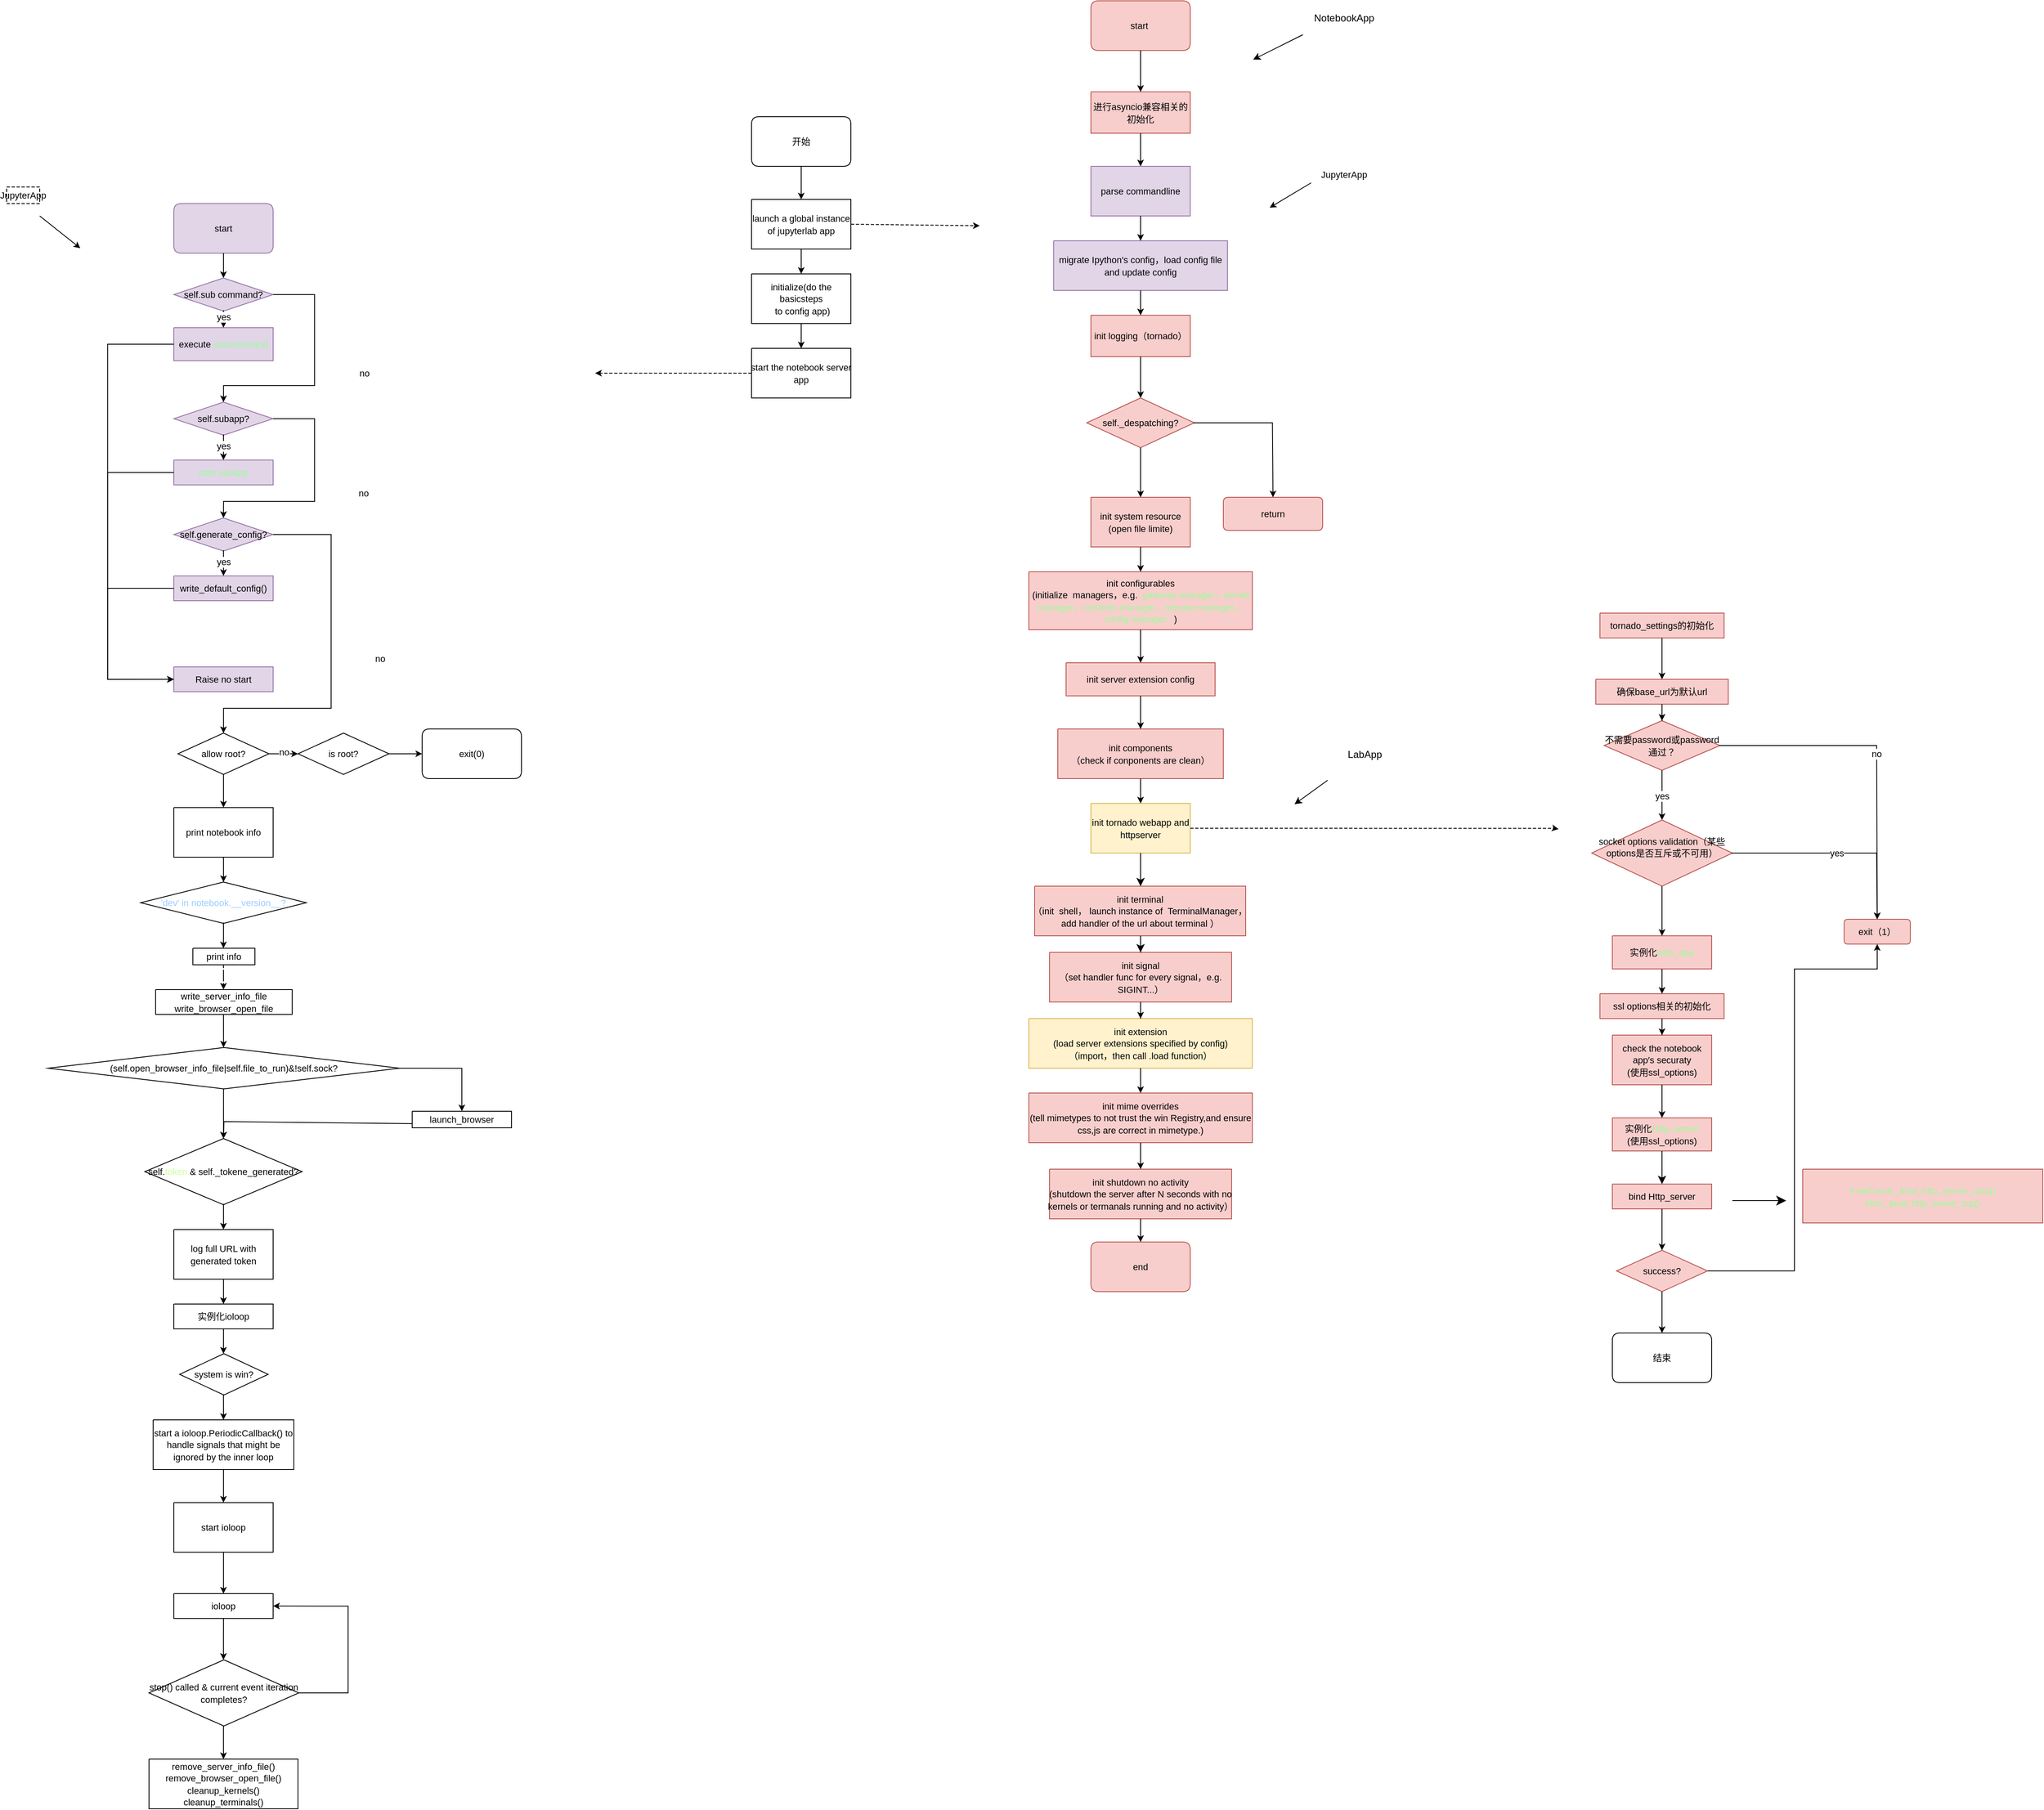 <mxfile version="14.2.9" type="github">
  <diagram id="pR1rOM2LMojWc6BjxqE0" name="Page-1">
    <mxGraphModel dx="1380" dy="819" grid="1" gridSize="10" guides="1" tooltips="1" connect="1" arrows="1" fold="1" page="1" pageScale="1" pageWidth="827" pageHeight="1169" math="0" shadow="0">
      <root>
        <mxCell id="0" />
        <mxCell id="1" parent="0" />
        <mxCell id="0qjY-80UsohrKf_hPCvL-1" value="&lt;font style=&quot;font-size:11px;font-family:Helvetica;color:#000000;direction:ltr;letter-spacing:0px;line-height:120%;opacity:1&quot;&gt;开始&lt;/font&gt;" style="verticalAlign=middle;align=center;vsdxID=1;fillColor=#ffffff;gradientColor=none;shape=stencil(nZDNDsIgEISfZu8UTp5rfQGfgMgqGxEair9PL+3EBI2n3nZmvskmQ6afvB2ZtJpKTme+iyuezJa0lug5S6kXmYFMf0yZTzldo4MebSW1Whx26HQzrZXNh728GN4GHkqXdJufPRApRM9W7QAGiQ3YqdXoR/+FV6NfYD2WMTCThIAt2/x3vGpheDO8AQ==);strokeColor=#000000;spacingTop=-3;spacingBottom=-3;spacingLeft=-3;spacingRight=-3;labelBackgroundColor=none;rounded=1;html=1;whiteSpace=wrap;" vertex="1" parent="1">
          <mxGeometry x="1534" y="1269" width="120" height="60" as="geometry" />
        </mxCell>
        <mxCell id="0qjY-80UsohrKf_hPCvL-2" value="&lt;font style=&quot;font-size:11px;font-family:Helvetica;color:#000000;direction:ltr;letter-spacing:0px;line-height:120%;opacity:1&quot;&gt;launch a global instance of jupyterlab app&lt;/font&gt;" style="verticalAlign=middle;align=center;vsdxID=3;fillColor=#ffffff;gradientColor=none;shape=stencil(nZBRDoQgDERP03+WHsHFe5iISyOCQdT19kIaIxq//Jtp3zTpAFaTaUYNUkwx+F6v1EYD+AUpyRkdKCYFqACrzgf9C352LfuxyWRWg1/yhT/nRE5IsZWuZtCSK8CPeI0e/hF+jV7AJM4PO7KWCyr390bSiNtEtQM=);strokeColor=#000000;spacingTop=-3;spacingBottom=-3;spacingLeft=-3;spacingRight=-3;labelBackgroundColor=none;rounded=0;html=1;whiteSpace=wrap;" vertex="1" parent="1">
          <mxGeometry x="1534" y="1369" width="120" height="60" as="geometry" />
        </mxCell>
        <mxCell id="0qjY-80UsohrKf_hPCvL-3" value="&lt;font style=&quot;font-size:11px;font-family:Helvetica;color:#000000;direction:ltr;letter-spacing:0px;line-height:120%;opacity:1&quot;&gt;initialize(do the basicsteps&lt;br/&gt;&lt;/font&gt;&lt;font style=&quot;font-size:11px;font-family:Helvetica;color:#000000;direction:ltr;letter-spacing:0px;line-height:120%;opacity:1&quot;&gt; to config app)&lt;/font&gt;" style="verticalAlign=middle;align=center;vsdxID=4;fillColor=#ffffff;gradientColor=none;shape=stencil(nZBRDoQgDERP03+WHsHFe5iISyOCQdT19kIaIxq//Jtp3zTpAFaTaUYNUkwx+F6v1EYD+AUpyRkdKCYFqACrzgf9C352LfuxyWRWg1/yhT/nRE5IsZWuZtCSK8CPeI0e/hF+jV7AJM4PO7KWCyr390bSiNtEtQM=);strokeColor=#000000;spacingTop=-3;spacingBottom=-3;spacingLeft=-3;spacingRight=-3;labelBackgroundColor=none;rounded=0;html=1;whiteSpace=wrap;" vertex="1" parent="1">
          <mxGeometry x="1534" y="1459" width="120" height="60" as="geometry" />
        </mxCell>
        <mxCell id="0qjY-80UsohrKf_hPCvL-4" value="&lt;font style=&quot;font-size:11px;font-family:Helvetica;color:#000000;direction:ltr;letter-spacing:0px;line-height:120%;opacity:1&quot;&gt;start the notebook server app&lt;/font&gt;" style="verticalAlign=middle;align=center;vsdxID=6;fillColor=#ffffff;gradientColor=none;shape=stencil(nZBRDoQgDERP03+WHsHFe5iISyOCQdT19kIaIxq//Jtp3zTpAFaTaUYNUkwx+F6v1EYD+AUpyRkdKCYFqACrzgf9C352LfuxyWRWg1/yhT/nRE5IsZWuZtCSK8CPeI0e/hF+jV7AJM4PO7KWCyr390bSiNtEtQM=);strokeColor=#000000;spacingTop=-3;spacingBottom=-3;spacingLeft=-3;spacingRight=-3;labelBackgroundColor=none;rounded=0;html=1;whiteSpace=wrap;" vertex="1" parent="1">
          <mxGeometry x="1534" y="1549" width="120" height="60" as="geometry" />
        </mxCell>
        <mxCell id="0qjY-80UsohrKf_hPCvL-5" value="&lt;font style=&quot;font-size:11px;font-family:Helvetica;color:#000000;direction:ltr;letter-spacing:0px;line-height:120%;opacity:1&quot;&gt;进行asyncio兼容相关的初始化&lt;br/&gt;&lt;/font&gt;" style="verticalAlign=middle;align=center;vsdxID=8;fillColor=#f8cecc;shape=stencil(nZBRDoQgDERP03+WHsHFe5iISyOCQdT19kIaIxq//Jtp3zTpAFaTaUYNUkwx+F6v1EYD+AUpyRkdKCYFqACrzgf9C352LfuxyWRWg1/yhT/nRE5IsZWuZtCSK8CPeI0e/hF+jV7AJM4PO7KWCyr390bSiNtEtQM=);strokeColor=#b85450;spacingTop=-3;spacingBottom=-3;spacingLeft=-3;spacingRight=-3;labelBackgroundColor=none;rounded=0;html=1;whiteSpace=wrap;" vertex="1" parent="1">
          <mxGeometry x="1944" y="1239" width="120" height="50" as="geometry" />
        </mxCell>
        <mxCell id="0qjY-80UsohrKf_hPCvL-6" value="&lt;font style=&quot;font-size:11px;font-family:Helvetica;color:#000000;direction:ltr;letter-spacing:0px;line-height:120%;opacity:1&quot;&gt;parse commandline&lt;/font&gt;" style="verticalAlign=middle;align=center;vsdxID=10;fillColor=#e1d5e7;shape=stencil(nZBRDoQgDERP03+WHsHFe5iISyOCQdT19kIaIxq//Jtp3zTpAFaTaUYNUkwx+F6v1EYD+AUpyRkdKCYFqACrzgf9C352LfuxyWRWg1/yhT/nRE5IsZWuZtCSK8CPeI0e/hF+jV7AJM4PO7KWCyr390bSiNtEtQM=);strokeColor=#9673a6;spacingTop=-3;spacingBottom=-3;spacingLeft=-3;spacingRight=-3;labelBackgroundColor=none;rounded=0;html=1;whiteSpace=wrap;" vertex="1" parent="1">
          <mxGeometry x="1944" y="1329" width="120" height="60" as="geometry" />
        </mxCell>
        <mxCell id="0qjY-80UsohrKf_hPCvL-7" value="&lt;font style=&quot;font-size:11px;font-family:Helvetica;color:#000000;direction:ltr;letter-spacing:0px;line-height:120%;opacity:1&quot;&gt;migrate Ipython&amp;prime;s config，load config file and update config&lt;/font&gt;" style="verticalAlign=middle;align=center;vsdxID=12;fillColor=#e1d5e7;shape=stencil(nZBRDoQgDERP03+WHsHFe5iISyOCQdT19kIaIxq//Jtp3zTpAFaTaUYNUkwx+F6v1EYD+AUpyRkdKCYFqACrzgf9C352LfuxyWRWg1/yhT/nRE5IsZWuZtCSK8CPeI0e/hF+jV7AJM4PO7KWCyr390bSiNtEtQM=);strokeColor=#9673a6;spacingTop=-3;spacingBottom=-3;spacingLeft=-3;spacingRight=-3;labelBackgroundColor=none;rounded=0;html=1;whiteSpace=wrap;" vertex="1" parent="1">
          <mxGeometry x="1899" y="1419" width="210" height="60" as="geometry" />
        </mxCell>
        <mxCell id="0qjY-80UsohrKf_hPCvL-8" value="&lt;font style=&quot;font-size:11px;font-family:Helvetica;color:#000000;direction:ltr;letter-spacing:0px;line-height:120%;opacity:1&quot;&gt;init logging（tornado）&lt;/font&gt;" style="verticalAlign=middle;align=center;vsdxID=14;fillColor=#f8cecc;shape=stencil(nZBRDoQgDERP03+WHsHFe5iISyOCQdT19kIaIxq//Jtp3zTpAFaTaUYNUkwx+F6v1EYD+AUpyRkdKCYFqACrzgf9C352LfuxyWRWg1/yhT/nRE5IsZWuZtCSK8CPeI0e/hF+jV7AJM4PO7KWCyr390bSiNtEtQM=);strokeColor=#b85450;spacingTop=-3;spacingBottom=-3;spacingLeft=-3;spacingRight=-3;labelBackgroundColor=none;rounded=0;html=1;whiteSpace=wrap;" vertex="1" parent="1">
          <mxGeometry x="1944" y="1509" width="120" height="50" as="geometry" />
        </mxCell>
        <mxCell id="0qjY-80UsohrKf_hPCvL-9" value="&lt;font style=&quot;font-size:11px;font-family:Helvetica;color:#000000;direction:ltr;letter-spacing:0px;line-height:120%;opacity:1&quot;&gt;init system resource&lt;br/&gt;&lt;/font&gt;&lt;font style=&quot;font-size:11px;font-family:Helvetica;color:#000000;direction:ltr;letter-spacing:0px;line-height:120%;opacity:1&quot;&gt;(open file limite)&lt;/font&gt;" style="verticalAlign=middle;align=center;vsdxID=18;fillColor=#f8cecc;shape=stencil(nZBRDoQgDERP03+WHsHFe5iISyOCQdT19kIaIxq//Jtp3zTpAFaTaUYNUkwx+F6v1EYD+AUpyRkdKCYFqACrzgf9C352LfuxyWRWg1/yhT/nRE5IsZWuZtCSK8CPeI0e/hF+jV7AJM4PO7KWCyr390bSiNtEtQM=);strokeColor=#b85450;spacingTop=-3;spacingBottom=-3;spacingLeft=-3;spacingRight=-3;labelBackgroundColor=none;rounded=0;html=1;whiteSpace=wrap;" vertex="1" parent="1">
          <mxGeometry x="1944" y="1729" width="120" height="60" as="geometry" />
        </mxCell>
        <mxCell id="0qjY-80UsohrKf_hPCvL-10" value="&lt;font style=&quot;font-size:11px;font-family:Helvetica;color:#000000;direction:ltr;letter-spacing:0px;line-height:120%;opacity:1&quot;&gt;init configurables&lt;br/&gt;&lt;/font&gt;&lt;font style=&quot;font-size:11px;font-family:Helvetica;color:#000000;direction:ltr;letter-spacing:0px;line-height:120%;opacity:1&quot;&gt;(initialize  managers，e.g. &lt;/font&gt;&lt;font style=&quot;font-size:11px;font-family:Helvetica;color:#99ff99;direction:ltr;letter-spacing:0px;line-height:120%;opacity:1&quot;&gt; gateway manager，kernel manager，contents manager，session manager，config manager...&lt;/font&gt;&lt;font style=&quot;font-size:11px;font-family:Helvetica;color:#000000;direction:ltr;letter-spacing:0px;line-height:120%;opacity:1&quot;&gt;)&lt;/font&gt;" style="verticalAlign=middle;align=center;vsdxID=19;fillColor=#f8cecc;shape=stencil(nZBRDoQgDERP03+WHsHFe5iISyOCQdT19kIaIxq//Jtp3zTpAFaTaUYNUkwx+F6v1EYD+AUpyRkdKCYFqACrzgf9C352LfuxyWRWg1/yhT/nRE5IsZWuZtCSK8CPeI0e/hF+jV7AJM4PO7KWCyr390bSiNtEtQM=);strokeColor=#b85450;spacingTop=-3;spacingBottom=-3;spacingLeft=-3;spacingRight=-3;labelBackgroundColor=none;rounded=0;html=1;whiteSpace=wrap;" vertex="1" parent="1">
          <mxGeometry x="1869" y="1819" width="270" height="70" as="geometry" />
        </mxCell>
        <mxCell id="0qjY-80UsohrKf_hPCvL-11" value="&lt;font style=&quot;font-size:11px;font-family:Helvetica;color:#000000;direction:ltr;letter-spacing:0px;line-height:120%;opacity:1&quot;&gt;init server extension config&lt;/font&gt;" style="verticalAlign=middle;align=center;vsdxID=21;fillColor=#f8cecc;shape=stencil(nZBRDoQgDERP03+WHsHFe5iISyOCQdT19kIaIxq//Jtp3zTpAFaTaUYNUkwx+F6v1EYD+AUpyRkdKCYFqACrzgf9C352LfuxyWRWg1/yhT/nRE5IsZWuZtCSK8CPeI0e/hF+jV7AJM4PO7KWCyr390bSiNtEtQM=);strokeColor=#b85450;spacingTop=-3;spacingBottom=-3;spacingLeft=-3;spacingRight=-3;labelBackgroundColor=none;rounded=0;html=1;whiteSpace=wrap;" vertex="1" parent="1">
          <mxGeometry x="1914" y="1929" width="180" height="40" as="geometry" />
        </mxCell>
        <mxCell id="0qjY-80UsohrKf_hPCvL-12" value="&lt;font style=&quot;font-size:11px;font-family:Helvetica;color:#000000;direction:ltr;letter-spacing:0px;line-height:120%;opacity:1&quot;&gt;init components&lt;br/&gt;&lt;/font&gt;&lt;font style=&quot;font-size:11px;font-family:Helvetica;color:#000000;direction:ltr;letter-spacing:0px;line-height:120%;opacity:1&quot;&gt;（check if conponents are clean）&lt;/font&gt;" style="verticalAlign=middle;align=center;vsdxID=23;fillColor=#f8cecc;shape=stencil(nZBRDoQgDERP03+WHsHFe5iISyOCQdT19kIaIxq//Jtp3zTpAFaTaUYNUkwx+F6v1EYD+AUpyRkdKCYFqACrzgf9C352LfuxyWRWg1/yhT/nRE5IsZWuZtCSK8CPeI0e/hF+jV7AJM4PO7KWCyr390bSiNtEtQM=);strokeColor=#b85450;spacingTop=-3;spacingBottom=-3;spacingLeft=-3;spacingRight=-3;labelBackgroundColor=none;rounded=0;html=1;whiteSpace=wrap;" vertex="1" parent="1">
          <mxGeometry x="1904" y="2009" width="200" height="60" as="geometry" />
        </mxCell>
        <mxCell id="0qjY-80UsohrKf_hPCvL-13" value="&lt;font style=&quot;font-size:11px;font-family:Helvetica;color:#000000;direction:ltr;letter-spacing:0px;line-height:120%;opacity:1&quot;&gt;init tornado webapp and httpserver&lt;/font&gt;" style="verticalAlign=middle;align=center;vsdxID=25;fillColor=#fff2cc;shape=stencil(nZBRDoQgDERP03+WHsHFe5iISyOCQdT19kIaIxq//Jtp3zTpAFaTaUYNUkwx+F6v1EYD+AUpyRkdKCYFqACrzgf9C352LfuxyWRWg1/yhT/nRE5IsZWuZtCSK8CPeI0e/hF+jV7AJM4PO7KWCyr390bSiNtEtQM=);strokeColor=#d6b656;spacingTop=-3;spacingBottom=-3;spacingLeft=-3;spacingRight=-3;labelBackgroundColor=none;rounded=0;html=1;whiteSpace=wrap;" vertex="1" parent="1">
          <mxGeometry x="1944" y="2099" width="120" height="60" as="geometry" />
        </mxCell>
        <mxCell id="0qjY-80UsohrKf_hPCvL-14" value="&lt;font style=&quot;font-size:11px;font-family:Helvetica;color:#000000;direction:ltr;letter-spacing:0px;line-height:120%;opacity:1&quot;&gt;确保base_url为默认url&lt;/font&gt;" style="verticalAlign=middle;align=center;vsdxID=29;fillColor=#f8cecc;shape=stencil(nZBRDoQgDERP03+WHsHFe5iISyOCQdT19kIaIxq//Jtp3zTpAFaTaUYNUkwx+F6v1EYD+AUpyRkdKCYFqACrzgf9C352LfuxyWRWg1/yhT/nRE5IsZWuZtCSK8CPeI0e/hF+jV7AJM4PO7KWCyr390bSiNtEtQM=);strokeColor=#b85450;spacingTop=-3;spacingBottom=-3;spacingLeft=-3;spacingRight=-3;labelBackgroundColor=none;rounded=0;html=1;whiteSpace=wrap;" vertex="1" parent="1">
          <mxGeometry x="2554" y="1949" width="160" height="30" as="geometry" />
        </mxCell>
        <mxCell id="0qjY-80UsohrKf_hPCvL-15" value="&lt;font style=&quot;font-size:11px;font-family:Helvetica;color:#000000;direction:ltr;letter-spacing:0px;line-height:120%;opacity:1&quot;&gt;不需要password或password通过？&lt;/font&gt;" style="verticalAlign=middle;align=center;vsdxID=30;fillColor=#f8cecc;shape=stencil(nZBLDoQgEERP03uk4wnUuYeJKB0RDDKj3l5Ix/iJcTG7KnhVSRdgMel6VCDFFLzr1UxN0IAlSElWK08hKsAKsGidV513X9uwH+tEJjW4X2pYOJeLFJFiZcvuw6QheyIzcUXzF/bWukcf2b9bL2QUx4ktGcMLnf/vk8QnnhOrDQ==);strokeColor=#b85450;spacingTop=-3;spacingBottom=-3;spacingLeft=-3;spacingRight=-3;labelBackgroundColor=none;rounded=0;html=1;whiteSpace=wrap;" vertex="1" parent="1">
          <mxGeometry x="2564" y="1999" width="140" height="60" as="geometry" />
        </mxCell>
        <mxCell id="0qjY-80UsohrKf_hPCvL-16" value="&lt;font style=&quot;font-size:11px;font-family:Helvetica;color:#000000;direction:ltr;letter-spacing:0px;line-height:120%;opacity:1&quot;&gt;exit（1）&lt;/font&gt;" style="verticalAlign=middle;align=center;vsdxID=32;fillColor=#f8cecc;shape=stencil(nZBdDsIgEIRPs6+Ggp6g1gt4AiKrbERoaP09vbQTEzQ+9W1n5ptsMmTawdueSathzOnMd3GjJ7MlrSV6zjKWi0xHpj2mzKecrtFB97aQWs0OO3SaidbK5sNeXgxvvdrARe2SbtO7B0KF6FmrHcAgsQIbtRj96L/wYvQLLMc8B4aSELBmnf/OVyxMb7o3);strokeColor=#b85450;spacingTop=-3;spacingBottom=-3;spacingLeft=-3;spacingRight=-3;labelBackgroundColor=none;rounded=1;html=1;whiteSpace=wrap;" vertex="1" parent="1">
          <mxGeometry x="2854" y="2239" width="80" height="30" as="geometry" />
        </mxCell>
        <mxCell id="0qjY-80UsohrKf_hPCvL-17" value="&lt;font style=&quot;font-size:11px;font-family:Helvetica;color:#000000;direction:ltr;letter-spacing:0px;line-height:120%;opacity:1&quot;&gt;实例化&lt;/font&gt;&lt;font style=&quot;font-size:11px;font-family:Helvetica;color:#99ff99;direction:ltr;letter-spacing:0px;line-height:120%;opacity:1&quot;&gt;web_app&lt;/font&gt;" style="verticalAlign=middle;align=center;vsdxID=36;fillColor=#f8cecc;shape=stencil(nZBRDoQgDERP03+WHsHFe5iISyOCQdT19kIaIxq//Jtp3zTpAFaTaUYNUkwx+F6v1EYD+AUpyRkdKCYFqACrzgf9C352LfuxyWRWg1/yhT/nRE5IsZWuZtCSK8CPeI0e/hF+jV7AJM4PO7KWCyr390bSiNtEtQM=);strokeColor=#b85450;spacingTop=-3;spacingBottom=-3;spacingLeft=-3;spacingRight=-3;labelBackgroundColor=none;rounded=0;html=1;whiteSpace=wrap;" vertex="1" parent="1">
          <mxGeometry x="2574" y="2259" width="120" height="40" as="geometry" />
        </mxCell>
        <mxCell id="0qjY-80UsohrKf_hPCvL-18" value="&lt;font style=&quot;font-size:11px;font-family:Helvetica;color:#000000;direction:ltr;letter-spacing:0px;line-height:120%;opacity:1&quot;&gt;实例化&lt;/font&gt;&lt;font style=&quot;font-size:11px;font-family:Helvetica;color:#99ff99;direction:ltr;letter-spacing:0px;line-height:120%;opacity:1&quot;&gt;Http_server&lt;br/&gt;&lt;/font&gt;&lt;font style=&quot;font-size:11px;font-family:Helvetica;color:#000000;direction:ltr;letter-spacing:0px;line-height:120%;opacity:1&quot;&gt;(使用ssl_options)&lt;/font&gt;&lt;font style=&quot;font-size:11px;font-family:Helvetica;color:#99ff99;direction:ltr;letter-spacing:0px;line-height:120%;opacity:1&quot;&gt;&lt;br/&gt;&lt;/font&gt;" style="verticalAlign=middle;align=center;vsdxID=39;fillColor=#f8cecc;shape=stencil(nZBRDoQgDERP03+WHsHFe5iISyOCQdT19kIaIxq//Jtp3zTpAFaTaUYNUkwx+F6v1EYD+AUpyRkdKCYFqACrzgf9C352LfuxyWRWg1/yhT/nRE5IsZWuZtCSK8CPeI0e/hF+jV7AJM4PO7KWCyr390bSiNtEtQM=);strokeColor=#b85450;spacingTop=-3;spacingBottom=-3;spacingLeft=-3;spacingRight=-3;labelBackgroundColor=none;rounded=0;html=1;whiteSpace=wrap;" vertex="1" parent="1">
          <mxGeometry x="2574" y="2479" width="120" height="40" as="geometry" />
        </mxCell>
        <mxCell id="0qjY-80UsohrKf_hPCvL-19" value="&lt;font style=&quot;font-size:11px;font-family:Helvetica;color:#000000;direction:ltr;letter-spacing:0px;line-height:120%;opacity:1&quot;&gt;bind Http_server&lt;/font&gt;" style="verticalAlign=middle;align=center;vsdxID=40;fillColor=#f8cecc;shape=stencil(nZBRDoQgDERP03+WHsHFe5iISyOCQdT19kIaIxq//Jtp3zTpAFaTaUYNUkwx+F6v1EYD+AUpyRkdKCYFqACrzgf9C352LfuxyWRWg1/yhT/nRE5IsZWuZtCSK8CPeI0e/hF+jV7AJM4PO7KWCyr390bSiNtEtQM=);strokeColor=#b85450;spacingTop=-3;spacingBottom=-3;spacingLeft=-3;spacingRight=-3;labelBackgroundColor=none;rounded=0;html=1;whiteSpace=wrap;" vertex="1" parent="1">
          <mxGeometry x="2574" y="2559" width="120" height="30" as="geometry" />
        </mxCell>
        <mxCell id="0qjY-80UsohrKf_hPCvL-20" value="&lt;font style=&quot;font-size:11px;font-family:Helvetica;color:#000000;direction:ltr;letter-spacing:0px;line-height:120%;opacity:1&quot;&gt;init terminal&lt;br/&gt;&lt;/font&gt;&lt;font style=&quot;font-size:11px;font-family:Helvetica;color:#000000;direction:ltr;letter-spacing:0px;line-height:120%;opacity:1&quot;&gt;（init  shell， launch instance of  TerminalManager，add handler of the url about terminal ）&lt;/font&gt;" style="verticalAlign=middle;align=center;vsdxID=27;fillColor=#f8cecc;shape=stencil(nZBRDoQgDERP03+WHsHFe5iISyOCQdT19kIaIxq//Jtp3zTpAFaTaUYNUkwx+F6v1EYD+AUpyRkdKCYFqACrzgf9C352LfuxyWRWg1/yhT/nRE5IsZWuZtCSK8CPeI0e/hF+jV7AJM4PO7KWCyr390bSiNtEtQM=);strokeColor=#b85450;spacingTop=-3;spacingBottom=-3;spacingLeft=-3;spacingRight=-3;labelBackgroundColor=none;rounded=0;html=1;whiteSpace=wrap;" vertex="1" parent="1">
          <mxGeometry x="1876" y="2199" width="255" height="60" as="geometry" />
        </mxCell>
        <mxCell id="0qjY-80UsohrKf_hPCvL-21" value="&lt;font style=&quot;font-size:11px;font-family:Helvetica;color:#000000;direction:ltr;letter-spacing:0px;line-height:120%;opacity:1&quot;&gt;init signal&lt;br/&gt;&lt;/font&gt;&lt;font style=&quot;font-size:11px;font-family:Helvetica;color:#000000;direction:ltr;letter-spacing:0px;line-height:120%;opacity:1&quot;&gt;（set handler func for every signal，e.g. SIGINT...）&lt;/font&gt;" style="verticalAlign=middle;align=center;vsdxID=44;fillColor=#f8cecc;shape=stencil(nZBRDoQgDERP03+WHsHFe5iISyOCQdT19kIaIxq//Jtp3zTpAFaTaUYNUkwx+F6v1EYD+AUpyRkdKCYFqACrzgf9C352LfuxyWRWg1/yhT/nRE5IsZWuZtCSK8CPeI0e/hF+jV7AJM4PO7KWCyr390bSiNtEtQM=);strokeColor=#b85450;spacingTop=-3;spacingBottom=-3;spacingLeft=-3;spacingRight=-3;labelBackgroundColor=none;rounded=0;html=1;whiteSpace=wrap;" vertex="1" parent="1">
          <mxGeometry x="1894" y="2279" width="220" height="60" as="geometry" />
        </mxCell>
        <mxCell id="0qjY-80UsohrKf_hPCvL-22" value="&lt;font style=&quot;font-size:11px;font-family:Helvetica;color:#000000;direction:ltr;letter-spacing:0px;line-height:120%;opacity:1&quot;&gt;init extension&lt;br/&gt;&lt;/font&gt;&lt;font style=&quot;font-size:11px;font-family:Helvetica;color:#000000;direction:ltr;letter-spacing:0px;line-height:120%;opacity:1&quot;&gt;(load server extensions specified by config)&lt;br/&gt;&lt;/font&gt;&lt;font style=&quot;font-size:11px;font-family:Helvetica;color:#000000;direction:ltr;letter-spacing:0px;line-height:120%;opacity:1&quot;&gt;（import，then call .load function）&lt;/font&gt;" style="verticalAlign=middle;align=center;vsdxID=46;fillColor=#fff2cc;shape=stencil(nZBRDoQgDERP03+WHsHFe5iISyOCQdT19kIaIxq//Jtp3zTpAFaTaUYNUkwx+F6v1EYD+AUpyRkdKCYFqACrzgf9C352LfuxyWRWg1/yhT/nRE5IsZWuZtCSK8CPeI0e/hF+jV7AJM4PO7KWCyr390bSiNtEtQM=);strokeColor=#d6b656;spacingTop=-3;spacingBottom=-3;spacingLeft=-3;spacingRight=-3;labelBackgroundColor=none;rounded=0;html=1;whiteSpace=wrap;" vertex="1" parent="1">
          <mxGeometry x="1869" y="2359" width="270" height="60" as="geometry" />
        </mxCell>
        <mxCell id="0qjY-80UsohrKf_hPCvL-23" value="&lt;font style=&quot;font-size:11px;font-family:Helvetica;color:#000000;direction:ltr;letter-spacing:0px;line-height:120%;opacity:1&quot;&gt;init mime overrides&lt;br/&gt;&lt;/font&gt;&lt;font style=&quot;font-size:11px;font-family:Helvetica;color:#000000;direction:ltr;letter-spacing:0px;line-height:120%;opacity:1&quot;&gt;(tell mimetypes to not trust the win Registry,and ensure css,js are correct in mimetype.)&lt;/font&gt;" style="verticalAlign=middle;align=center;vsdxID=48;fillColor=#f8cecc;shape=stencil(nZBRDoQgDERP03+WHsHFe5iISyOCQdT19kIaIxq//Jtp3zTpAFaTaUYNUkwx+F6v1EYD+AUpyRkdKCYFqACrzgf9C352LfuxyWRWg1/yhT/nRE5IsZWuZtCSK8CPeI0e/hF+jV7AJM4PO7KWCyr390bSiNtEtQM=);strokeColor=#b85450;spacingTop=-3;spacingBottom=-3;spacingLeft=-3;spacingRight=-3;labelBackgroundColor=none;rounded=0;html=1;whiteSpace=wrap;" vertex="1" parent="1">
          <mxGeometry x="1869" y="2449" width="270" height="60" as="geometry" />
        </mxCell>
        <mxCell id="0qjY-80UsohrKf_hPCvL-24" value="&lt;font style=&quot;font-size:11px;font-family:Helvetica;color:#000000;direction:ltr;letter-spacing:0px;line-height:120%;opacity:1&quot;&gt;init shutdown no activity&lt;br/&gt;&lt;/font&gt;&lt;font style=&quot;font-size:11px;font-family:Helvetica;color:#000000;direction:ltr;letter-spacing:0px;line-height:120%;opacity:1&quot;&gt;(shutdown the server after N seconds with no kernels or termanals running and no activity）&lt;/font&gt;" style="verticalAlign=middle;align=center;vsdxID=50;fillColor=#f8cecc;shape=stencil(nZBRDoQgDERP03+WHsHFe5iISyOCQdT19kIaIxq//Jtp3zTpAFaTaUYNUkwx+F6v1EYD+AUpyRkdKCYFqACrzgf9C352LfuxyWRWg1/yhT/nRE5IsZWuZtCSK8CPeI0e/hF+jV7AJM4PO7KWCyr390bSiNtEtQM=);strokeColor=#b85450;spacingTop=-3;spacingBottom=-3;spacingLeft=-3;spacingRight=-3;labelBackgroundColor=none;rounded=0;html=1;whiteSpace=wrap;" vertex="1" parent="1">
          <mxGeometry x="1894" y="2541" width="220" height="60" as="geometry" />
        </mxCell>
        <mxCell id="0qjY-80UsohrKf_hPCvL-25" value="&lt;font style=&quot;font-size:11px;font-family:Helvetica;color:#000000;direction:ltr;letter-spacing:0px;line-height:120%;opacity:1&quot;&gt;结束&lt;/font&gt;" style="verticalAlign=middle;align=center;vsdxID=53;fillColor=#ffffff;gradientColor=none;shape=stencil(nZDNDsIgEISfZu8UTp5rfQGfgMgqGxEair9PL+3EBI2n3nZmvskmQ6afvB2ZtJpKTme+iyuezJa0lug5S6kXmYFMf0yZTzldo4MebSW1Whx26HQzrZXNh728GN4GHkqXdJufPRApRM9W7QAGiQ3YqdXoR/+FV6NfYD2WMTCThIAt2/x3vGpheDO8AQ==);strokeColor=#000000;spacingTop=-3;spacingBottom=-3;spacingLeft=-3;spacingRight=-3;labelBackgroundColor=none;rounded=1;html=1;whiteSpace=wrap;" vertex="1" parent="1">
          <mxGeometry x="2574" y="2739" width="120" height="60" as="geometry" />
        </mxCell>
        <mxCell id="0qjY-80UsohrKf_hPCvL-26" value="&lt;font style=&quot;font-size:11px;font-family:Helvetica;color:#000000;direction:ltr;letter-spacing:0px;line-height:120%;opacity:1&quot;&gt;end&lt;/font&gt;" style="verticalAlign=middle;align=center;vsdxID=52;fillColor=#f8cecc;shape=stencil(nZDNDsIgEISfZu8UTp5rfQGfgMgqGxEair9PL+3EBI2n3nZmvskmQ6afvB2ZtJpKTme+iyuezJa0lug5S6kXmYFMf0yZTzldo4MebSW1Whx26HQzrZXNh728GN4GHkqXdJufPRApRM9W7QAGiQ3YqdXoR/+FV6NfYD2WMTCThIAt2/x3vGpheDO8AQ==);strokeColor=#b85450;spacingTop=-3;spacingBottom=-3;spacingLeft=-3;spacingRight=-3;labelBackgroundColor=none;rounded=1;html=1;whiteSpace=wrap;" vertex="1" parent="1">
          <mxGeometry x="1944" y="2629" width="120" height="60" as="geometry" />
        </mxCell>
        <mxCell id="0qjY-80UsohrKf_hPCvL-27" value="&lt;font style=&quot;font-size:11px;font-family:Helvetica;color:#000000;direction:ltr;letter-spacing:0px;line-height:120%;opacity:1&quot;&gt;self._despatching?&lt;/font&gt;" style="verticalAlign=middle;align=center;vsdxID=16;fillColor=#f8cecc;shape=stencil(nZBLDoQgEERP03uk4wnUuYeJKB0RDDKj3l5Ix/iJcTG7KnhVSRdgMel6VCDFFLzr1UxN0IAlSElWK08hKsAKsGidV513X9uwH+tEJjW4X2pYOJeLFJFiZcvuw6QheyIzcUXzF/bWukcf2b9bL2QUx4ktGcMLnf/vk8QnnhOrDQ==);strokeColor=#b85450;spacingTop=-3;spacingBottom=-3;spacingLeft=-3;spacingRight=-3;labelBackgroundColor=none;rounded=0;html=1;whiteSpace=wrap;" vertex="1" parent="1">
          <mxGeometry x="1939" y="1609" width="130" height="60" as="geometry" />
        </mxCell>
        <mxCell id="0qjY-80UsohrKf_hPCvL-28" value="&lt;font style=&quot;font-size:11px;font-family:Helvetica;color:#000000;direction:ltr;letter-spacing:0px;line-height:120%;opacity:1&quot;&gt;return&lt;/font&gt;" style="verticalAlign=middle;align=center;vsdxID=56;fillColor=#f8cecc;shape=stencil(nZBdDsIgEIRPs+8UEi9Q6wU8AZFVNiI0FH9PL+3EBI1PfduZ+SabDJl+8nZk0moqOZ35Lq54MlvSWqLnLKVeZAYy/TFlPuV0jQ56tJXUanHYodPNtFY2H/byYngbeChd0m1+9kCkED1btQMYJDZgp1ajH/0XXo1+gfVYxsBMEgK2bPPf8aqF4c3wBg==);strokeColor=#b85450;spacingTop=-3;spacingBottom=-3;spacingLeft=-3;spacingRight=-3;labelBackgroundColor=none;rounded=1;html=1;whiteSpace=wrap;" vertex="1" parent="1">
          <mxGeometry x="2104" y="1729" width="120" height="40" as="geometry" />
        </mxCell>
        <mxCell id="0qjY-80UsohrKf_hPCvL-29" style="vsdxID=57;edgeStyle=none;startArrow=none;endArrow=classic;startSize=5;endSize=5;strokeColor=#000000;spacingTop=0;spacingBottom=0;spacingLeft=0;spacingRight=0;verticalAlign=middle;html=1;labelBackgroundColor=#ffffff;rounded=1;" edge="1" parent="1">
          <mxGeometry relative="1" as="geometry">
            <mxPoint x="24" y="116" as="offset" />
            <Array as="points" />
            <mxPoint x="2210" y="1349" as="sourcePoint" />
            <mxPoint x="2160" y="1379" as="targetPoint" />
          </mxGeometry>
        </mxCell>
        <mxCell id="0qjY-80UsohrKf_hPCvL-30" value="&lt;font style=&quot;font-size:11px;font-family:Helvetica;color:#000000;direction:ltr;letter-spacing:0px;line-height:120%;opacity:1&quot;&gt;JupyterApp&lt;/font&gt;" style="verticalAlign=middle;align=center;vsdxID=58;fillColor=none;gradientColor=none;shape=stencil(nZBRDoQgDERP03+WHsHFe5iISyOCQdT19kIaIxq//Jtp3zTpAFaTaUYNUkwx+F6v1EYD+AUpyRkdKCYFqACrzgf9C352LfuxyWRWg1/yhT/nRE5IsZWuZtCSK8CPeI0e/hF+jV7AJM4PO7KWCyr390bSiNtEtQM=);strokeColor=none;spacingTop=-3;spacingBottom=-3;spacingLeft=-3;spacingRight=-3;labelBackgroundColor=none;rounded=0;html=1;whiteSpace=wrap;" vertex="1" parent="1">
          <mxGeometry x="2210" y="1329" width="80" height="20" as="geometry" />
        </mxCell>
        <mxCell id="0qjY-80UsohrKf_hPCvL-31" value="&lt;font style=&quot;font-size:11px;font-family:Helvetica;color:#000000;direction:ltr;letter-spacing:0px;line-height:120%;opacity:1&quot;&gt;tornado_settings的初始化&lt;/font&gt;" style="verticalAlign=middle;align=center;vsdxID=60;fillColor=#f8cecc;shape=stencil(nZBRDoQgDERP03+WHsHFe5iISyOCQdT19kIaIxq//Jtp3zTpAFaTaUYNUkwx+F6v1EYD+AUpyRkdKCYFqACrzgf9C352LfuxyWRWg1/yhT/nRE5IsZWuZtCSK8CPeI0e/hF+jV7AJM4PO7KWCyr390bSiNtEtQM=);strokeColor=#b85450;spacingTop=-3;spacingBottom=-3;spacingLeft=-3;spacingRight=-3;labelBackgroundColor=none;rounded=0;html=1;whiteSpace=wrap;" vertex="1" parent="1">
          <mxGeometry x="2559" y="1869" width="150" height="30" as="geometry" />
        </mxCell>
        <mxCell id="0qjY-80UsohrKf_hPCvL-32" value="&lt;font style=&quot;font-size:11px;font-family:Helvetica;color:#000000;direction:ltr;letter-spacing:0px;line-height:120%;opacity:1&quot;&gt;&lt;br/&gt;&lt;/font&gt;&lt;font style=&quot;font-size:11px;font-family:Helvetica;color:#000000;direction:ltr;letter-spacing:0px;line-height:120%;opacity:1&quot;&gt;&lt;br/&gt;&lt;/font&gt;&lt;font style=&quot;font-size:11px;font-family:helvetica;color:#000000;direction:ltr;letter-spacing:0px;line-height:120%;opacity:1&quot;&gt;socket options validation（某些options是否互斥或不可用）&lt;/font&gt;&lt;font style=&quot;font-size:11px;font-family:Helvetica;color:#000000;direction:ltr;letter-spacing:0px;line-height:120%;opacity:1&quot;&gt;&lt;br/&gt;&lt;/font&gt;&lt;font style=&quot;font-size:11px;font-family:Helvetica;color:#000000;direction:ltr;letter-spacing:0px;line-height:120%;opacity:1&quot;&gt;&lt;br/&gt;&lt;/font&gt;&lt;font style=&quot;font-size:11px;font-family:Helvetica;color:#000000;direction:ltr;letter-spacing:0px;line-height:120%;opacity:1&quot;&gt;&lt;br/&gt;&lt;/font&gt;&lt;font style=&quot;font-size:11px;font-family:Helvetica;color:#000000;direction:ltr;letter-spacing:0px;line-height:120%;opacity:1&quot;&gt;&lt;br/&gt;&lt;/font&gt;" style="verticalAlign=middle;align=center;vsdxID=34;fillColor=#f8cecc;shape=stencil(nZBLDoQgEERP03uk4wnUuYeJKB0RDDKj3l5Ix/iJcTG7KnhVSRdgMel6VCDFFLzr1UxN0IAlSElWK08hKsAKsGidV513X9uwH+tEJjW4X2pYOJeLFJFiZcvuw6QheyIzcUXzF/bWukcf2b9bL2QUx4ktGcMLnf/vk8QnnhOrDQ==);strokeColor=#b85450;spacingTop=-3;spacingBottom=-3;spacingLeft=-3;spacingRight=-3;labelBackgroundColor=none;rounded=0;html=1;whiteSpace=wrap;" vertex="1" parent="1">
          <mxGeometry x="2549" y="2119" width="170" height="80" as="geometry" />
        </mxCell>
        <mxCell id="0qjY-80UsohrKf_hPCvL-33" value="&lt;font style=&quot;font-size:11px;font-family:Helvetica;color:#000000;direction:ltr;letter-spacing:0px;line-height:120%;opacity:1&quot;&gt;ssl options相关的初始化&lt;/font&gt;" style="verticalAlign=middle;align=center;vsdxID=37;fillColor=#f8cecc;shape=stencil(nZBRDoQgDERP03+WHsHFe5iISyOCQdT19kIaIxq//Jtp3zTpAFaTaUYNUkwx+F6v1EYD+AUpyRkdKCYFqACrzgf9C352LfuxyWRWg1/yhT/nRE5IsZWuZtCSK8CPeI0e/hF+jV7AJM4PO7KWCyr390bSiNtEtQM=);strokeColor=#b85450;spacingTop=-3;spacingBottom=-3;spacingLeft=-3;spacingRight=-3;labelBackgroundColor=none;rounded=0;html=1;whiteSpace=wrap;" vertex="1" parent="1">
          <mxGeometry x="2559" y="2329" width="150" height="30" as="geometry" />
        </mxCell>
        <mxCell id="0qjY-80UsohrKf_hPCvL-34" style="vsdxID=66;edgeStyle=none;startArrow=none;endArrow=classic;startSize=5;endSize=9;strokeColor=#000000;spacingTop=0;spacingBottom=0;spacingLeft=0;spacingRight=0;verticalAlign=middle;html=1;labelBackgroundColor=#ffffff;rounded=1;" edge="1" parent="1">
          <mxGeometry relative="1" as="geometry">
            <mxPoint x="-33" y="103" as="offset" />
            <Array as="points" />
            <mxPoint x="2719" y="2579" as="sourcePoint" />
            <mxPoint x="2784" y="2579" as="targetPoint" />
          </mxGeometry>
        </mxCell>
        <mxCell id="0qjY-80UsohrKf_hPCvL-35" value="&lt;font style=&quot;font-size:11px;font-family:Helvetica;color:#000000;direction:ltr;letter-spacing:0px;line-height:120%;opacity:1&quot;&gt;check the notebook app&amp;prime;s securaty&lt;br/&gt;&lt;/font&gt;&lt;font style=&quot;font-size:11px;font-family:Helvetica;color:#000000;direction:ltr;letter-spacing:0px;line-height:120%;opacity:1&quot;&gt;(使用ssl_options)&lt;/font&gt;" style="verticalAlign=middle;align=center;vsdxID=64;fillColor=#f8cecc;shape=stencil(nZBRDoQgDERP03+WHsHFe5iISyOCQdT19kIaIxq//Jtp3zTpAFaTaUYNUkwx+F6v1EYD+AUpyRkdKCYFqACrzgf9C352LfuxyWRWg1/yhT/nRE5IsZWuZtCSK8CPeI0e/hF+jV7AJM4PO7KWCyr390bSiNtEtQM=);strokeColor=#b85450;spacingTop=-3;spacingBottom=-3;spacingLeft=-3;spacingRight=-3;labelBackgroundColor=none;rounded=0;html=1;whiteSpace=wrap;" vertex="1" parent="1">
          <mxGeometry x="2574" y="2379" width="120" height="60" as="geometry" />
        </mxCell>
        <mxCell id="0qjY-80UsohrKf_hPCvL-36" value="&lt;font style=&quot;font-size:11px;font-family:Helvetica;color:#99ff99;direction:ltr;letter-spacing:0px;line-height:120%;opacity:1&quot;&gt;if self.sock:_bind_http_server_unix()&lt;br/&gt;&lt;/font&gt;&lt;font style=&quot;font-size:11px;font-family:Helvetica;color:#99ff99;direction:ltr;letter-spacing:0px;line-height:120%;opacity:1&quot;&gt;else:_bind_http_server_tcp()&lt;/font&gt;" style="verticalAlign=middle;align=center;vsdxID=67;fillColor=#f8cecc;shape=stencil(nZBRDoQgDERP03+WHsHFe5iISyOCQdT19kIaIxq//Jtp3zTpAFaTaUYNUkwx+F6v1EYD+AUpyRkdKCYFqACrzgf9C352LfuxyWRWg1/yhT/nRE5IsZWuZtCSK8CPeI0e/hF+jV7AJM4PO7KWCyr390bSiNtEtQM=);strokeColor=#b85450;spacingTop=-3;spacingBottom=-3;spacingLeft=-3;spacingRight=-3;labelBackgroundColor=none;rounded=0;html=1;whiteSpace=wrap;" vertex="1" parent="1">
          <mxGeometry x="2804" y="2541" width="290" height="65" as="geometry" />
        </mxCell>
        <mxCell id="0qjY-80UsohrKf_hPCvL-37" value="&lt;font style=&quot;font-size:11px;font-family:Helvetica;color:#000000;direction:ltr;letter-spacing:0px;line-height:120%;opacity:1&quot;&gt;success?&lt;/font&gt;" style="verticalAlign=middle;align=center;vsdxID=42;fillColor=#f8cecc;shape=stencil(nZBLDoQgEERP03uk4wnUuYeJKB0RDDKj3l5Ix/iJcTG7KnhVSRdgMel6VCDFFLzr1UxN0IAlSElWK08hKsAKsGidV513X9uwH+tEJjW4X2pYOJeLFJFiZcvuw6QheyIzcUXzF/bWukcf2b9bL2QUx4ktGcMLnf/vk8QnnhOrDQ==);strokeColor=#b85450;spacingTop=-3;spacingBottom=-3;spacingLeft=-3;spacingRight=-3;labelBackgroundColor=none;rounded=0;html=1;whiteSpace=wrap;" vertex="1" parent="1">
          <mxGeometry x="2579" y="2639" width="110" height="50" as="geometry" />
        </mxCell>
        <mxCell id="0qjY-80UsohrKf_hPCvL-38" value="&lt;font style=&quot;font-size:11px;font-family:Helvetica;color:#000000;direction:ltr;letter-spacing:0px;line-height:120%;opacity:1&quot;&gt;start &lt;/font&gt;" style="verticalAlign=middle;align=center;vsdxID=71;fillColor=#f8cecc;shape=stencil(nZDNDsIgEISfZu8UTp5rfQGfgMgqGxEair9PL+3EBI2n3nZmvskmQ6afvB2ZtJpKTme+iyuezJa0lug5S6kXmYFMf0yZTzldo4MebSW1Whx26HQzrZXNh728GN4GHkqXdJufPRApRM9W7QAGiQ3YqdXoR/+FV6NfYD2WMTCThIAt2/x3vGpheDO8AQ==);strokeColor=#b85450;spacingTop=-3;spacingBottom=-3;spacingLeft=-3;spacingRight=-3;labelBackgroundColor=none;rounded=1;html=1;whiteSpace=wrap;" vertex="1" parent="1">
          <mxGeometry x="1944" y="1129" width="120" height="60" as="geometry" />
        </mxCell>
        <mxCell id="0qjY-80UsohrKf_hPCvL-39" value="&lt;font style=&quot;font-size:11px;font-family:Helvetica;color:#000000;direction:ltr;letter-spacing:0px;line-height:120%;opacity:1&quot;&gt;start&lt;/font&gt;" style="verticalAlign=middle;align=center;vsdxID=73;fillColor=#e1d5e7;shape=stencil(nZDNDsIgEISfZu8UTp5rfQGfgMgqGxEair9PL+3EBI2n3nZmvskmQ6afvB2ZtJpKTme+iyuezJa0lug5S6kXmYFMf0yZTzldo4MebSW1Whx26HQzrZXNh728GN4GHkqXdJufPRApRM9W7QAGiQ3YqdXoR/+FV6NfYD2WMTCThIAt2/x3vGpheDO8AQ==);strokeColor=#9673a6;spacingTop=-3;spacingBottom=-3;spacingLeft=-3;spacingRight=-3;labelBackgroundColor=none;rounded=1;html=1;whiteSpace=wrap;" vertex="1" parent="1">
          <mxGeometry x="836" y="1374" width="120" height="60" as="geometry" />
        </mxCell>
        <mxCell id="0qjY-80UsohrKf_hPCvL-40" value="&lt;font style=&quot;font-size:11px;font-family:Helvetica;color:#000000;direction:ltr;letter-spacing:0px;line-height:120%;opacity:1&quot;&gt;execute &lt;/font&gt;&lt;font style=&quot;font-size:11px;font-family:Helvetica;color:#99ff99;direction:ltr;letter-spacing:0px;line-height:120%;opacity:1&quot;&gt;subcommand&lt;/font&gt;" style="verticalAlign=middle;align=center;vsdxID=76;fillColor=#e1d5e7;shape=stencil(nZBRDoQgDERP03+WHsHFe5iISyOCQdT19kIaIxq//Jtp3zTpAFaTaUYNUkwx+F6v1EYD+AUpyRkdKCYFqACrzgf9C352LfuxyWRWg1/yhT/nRE5IsZWuZtCSK8CPeI0e/hF+jV7AJM4PO7KWCyr390bSiNtEtQM=);strokeColor=#9673a6;spacingTop=-3;spacingBottom=-3;spacingLeft=-3;spacingRight=-3;labelBackgroundColor=none;rounded=0;html=1;whiteSpace=wrap;" vertex="1" parent="1">
          <mxGeometry x="836" y="1524" width="120" height="40" as="geometry" />
        </mxCell>
        <mxCell id="0qjY-80UsohrKf_hPCvL-41" value="&lt;font style=&quot;font-size:11px;font-family:Helvetica;color:#99ff99;direction:ltr;letter-spacing:0px;line-height:120%;opacity:1&quot;&gt;start subapp&lt;/font&gt;" style="verticalAlign=middle;align=center;vsdxID=79;fillColor=#e1d5e7;shape=stencil(nZBRDoQgDERP03+WHsHFe5iISyOCQdT19kIaIxq//Jtp3zTpAFaTaUYNUkwx+F6v1EYD+AUpyRkdKCYFqACrzgf9C352LfuxyWRWg1/yhT/nRE5IsZWuZtCSK8CPeI0e/hF+jV7AJM4PO7KWCyr390bSiNtEtQM=);strokeColor=#9673a6;spacingTop=-3;spacingBottom=-3;spacingLeft=-3;spacingRight=-3;labelBackgroundColor=none;rounded=0;html=1;whiteSpace=wrap;" vertex="1" parent="1">
          <mxGeometry x="836" y="1684" width="120" height="30" as="geometry" />
        </mxCell>
        <mxCell id="0qjY-80UsohrKf_hPCvL-42" value="&lt;font style=&quot;font-size:11px;font-family:Helvetica;color:#000000;direction:ltr;letter-spacing:0px;line-height:120%;opacity:1&quot;&gt;write_default_config()&lt;/font&gt;" style="verticalAlign=middle;align=center;vsdxID=81;fillColor=#e1d5e7;shape=stencil(nZBRDoQgDERP03+WHsHFe5iISyOCQdT19kIaIxq//Jtp3zTpAFaTaUYNUkwx+F6v1EYD+AUpyRkdKCYFqACrzgf9C352LfuxyWRWg1/yhT/nRE5IsZWuZtCSK8CPeI0e/hF+jV7AJM4PO7KWCyr390bSiNtEtQM=);strokeColor=#9673a6;spacingTop=-3;spacingBottom=-3;spacingLeft=-3;spacingRight=-3;labelBackgroundColor=none;rounded=0;html=1;whiteSpace=wrap;" vertex="1" parent="1">
          <mxGeometry x="836" y="1824" width="120" height="30" as="geometry" />
        </mxCell>
        <mxCell id="0qjY-80UsohrKf_hPCvL-43" value="&lt;font style=&quot;font-size:11px;font-family:Helvetica;color:#000000;direction:ltr;letter-spacing:0px;line-height:120%;opacity:1&quot;&gt;self.sub command?&lt;/font&gt;" style="verticalAlign=middle;align=center;vsdxID=74;fillColor=#e1d5e7;shape=stencil(nZBLDoQgEERP03uk4wnUuYeJKB0RDDKj3l5Ix/iJcTG7KnhVSRdgMel6VCDFFLzr1UxN0IAlSElWK08hKsAKsGidV513X9uwH+tEJjW4X2pYOJeLFJFiZcvuw6QheyIzcUXzF/bWukcf2b9bL2QUx4ktGcMLnf/vk8QnnhOrDQ==);strokeColor=#9673a6;spacingTop=-3;spacingBottom=-3;spacingLeft=-3;spacingRight=-3;labelBackgroundColor=none;rounded=0;html=1;whiteSpace=wrap;" vertex="1" parent="1">
          <mxGeometry x="836" y="1464" width="120" height="40" as="geometry" />
        </mxCell>
        <mxCell id="0qjY-80UsohrKf_hPCvL-44" value="&lt;font style=&quot;font-size:11px;font-family:Helvetica;color:#000000;direction:ltr;letter-spacing:0px;line-height:120%;opacity:1&quot;&gt;self.subapp?&lt;/font&gt;" style="verticalAlign=middle;align=center;vsdxID=84;fillColor=#e1d5e7;shape=stencil(nZBLDoQgEERP03uk4wnUuYeJKB0RDDKj3l5Ix/iJcTG7KnhVSRdgMel6VCDFFLzr1UxN0IAlSElWK08hKsAKsGidV513X9uwH+tEJjW4X2pYOJeLFJFiZcvuw6QheyIzcUXzF/bWukcf2b9bL2QUx4ktGcMLnf/vk8QnnhOrDQ==);strokeColor=#9673a6;spacingTop=-3;spacingBottom=-3;spacingLeft=-3;spacingRight=-3;labelBackgroundColor=none;rounded=0;html=1;whiteSpace=wrap;" vertex="1" parent="1">
          <mxGeometry x="836" y="1614" width="120" height="40" as="geometry" />
        </mxCell>
        <mxCell id="0qjY-80UsohrKf_hPCvL-45" value="&lt;font style=&quot;font-size:11px;font-family:Helvetica;color:#000000;direction:ltr;letter-spacing:0px;line-height:120%;opacity:1&quot;&gt;self.generate_config?&lt;/font&gt;" style="verticalAlign=middle;align=center;vsdxID=87;fillColor=#e1d5e7;shape=stencil(nZBLDoQgEERP03uk4wnUuYeJKB0RDDKj3l5Ix/iJcTG7KnhVSRdgMel6VCDFFLzr1UxN0IAlSElWK08hKsAKsGidV513X9uwH+tEJjW4X2pYOJeLFJFiZcvuw6QheyIzcUXzF/bWukcf2b9bL2QUx4ktGcMLnf/vk8QnnhOrDQ==);strokeColor=#9673a6;spacingTop=-3;spacingBottom=-3;spacingLeft=-3;spacingRight=-3;labelBackgroundColor=none;rounded=0;html=1;whiteSpace=wrap;" vertex="1" parent="1">
          <mxGeometry x="836" y="1754" width="120" height="40" as="geometry" />
        </mxCell>
        <mxCell id="0qjY-80UsohrKf_hPCvL-46" value="&lt;font style=&quot;font-size:11px;font-family:Helvetica;color:#000000;direction:ltr;letter-spacing:0px;line-height:120%;opacity:1&quot;&gt;Raise no start&lt;/font&gt;" style="verticalAlign=middle;align=center;vsdxID=77;fillColor=#e1d5e7;shape=stencil(nZBRDoQgDERP03+WHsHFe5iISyOCQdT19kIaIxq//Jtp3zTpAFaTaUYNUkwx+F6v1EYD+AUpyRkdKCYFqACrzgf9C352LfuxyWRWg1/yhT/nRE5IsZWuZtCSK8CPeI0e/hF+jV7AJM4PO7KWCyr390bSiNtEtQM=);strokeColor=#9673a6;spacingTop=-3;spacingBottom=-3;spacingLeft=-3;spacingRight=-3;labelBackgroundColor=none;rounded=0;html=1;whiteSpace=wrap;" vertex="1" parent="1">
          <mxGeometry x="836" y="1934" width="120" height="30" as="geometry" />
        </mxCell>
        <mxCell id="0qjY-80UsohrKf_hPCvL-47" value="&lt;font style=&quot;font-size:11px;font-family:Helvetica;color:#000000;direction:ltr;letter-spacing:0px;line-height:120%;opacity:1&quot;&gt;allow root?&lt;/font&gt;" style="verticalAlign=middle;align=center;vsdxID=89;fillColor=none;gradientColor=none;shape=stencil(nZBLDoQgEERP03uk4wnUuYeJKB0RDDKj3l5Ix/iJcTG7KnhVSRdgMel6VCDFFLzr1UxN0IAlSElWK08hKsAKsGidV513X9uwH+tEJjW4X2pYOJeLFJFiZcvuw6QheyIzcUXzF/bWukcf2b9bL2QUx4ktGcMLnf/vk8QnnhOrDQ==);strokeColor=#000000;spacingTop=-3;spacingBottom=-3;spacingLeft=-3;spacingRight=-3;labelBackgroundColor=none;rounded=0;html=1;whiteSpace=wrap;" vertex="1" parent="1">
          <mxGeometry x="841" y="2014" width="110" height="50" as="geometry" />
        </mxCell>
        <mxCell id="0qjY-80UsohrKf_hPCvL-48" value="&lt;font style=&quot;font-size:11px;font-family:Helvetica;color:#000000;direction:ltr;letter-spacing:0px;line-height:120%;opacity:1&quot;&gt;is root?&lt;/font&gt;" style="verticalAlign=middle;align=center;vsdxID=91;fillColor=none;gradientColor=none;shape=stencil(nZBLDoQgEERP03uk4wnUuYeJKB0RDDKj3l5Ix/iJcTG7KnhVSRdgMel6VCDFFLzr1UxN0IAlSElWK08hKsAKsGidV513X9uwH+tEJjW4X2pYOJeLFJFiZcvuw6QheyIzcUXzF/bWukcf2b9bL2QUx4ktGcMLnf/vk8QnnhOrDQ==);strokeColor=#000000;spacingTop=-3;spacingBottom=-3;spacingLeft=-3;spacingRight=-3;labelBackgroundColor=none;rounded=0;html=1;whiteSpace=wrap;" vertex="1" parent="1">
          <mxGeometry x="986" y="2014" width="110" height="50" as="geometry" />
        </mxCell>
        <mxCell id="0qjY-80UsohrKf_hPCvL-49" value="&lt;font style=&quot;font-size:11px;font-family:Helvetica;color:#000000;direction:ltr;letter-spacing:0px;line-height:120%;opacity:1&quot;&gt;exit(0)&lt;/font&gt;" style="verticalAlign=middle;align=center;vsdxID=93;fillColor=none;gradientColor=none;shape=stencil(nZDNDsIgEISfZu8UTp5rfQGfgMgqGxEair9PL+3EBI2n3nZmvskmQ6afvB2ZtJpKTme+iyuezJa0lug5S6kXmYFMf0yZTzldo4MebSW1Whx26HQzrZXNh728GN4GHkqXdJufPRApRM9W7QAGiQ3YqdXoR/+FV6NfYD2WMTCThIAt2/x3vGpheDO8AQ==);strokeColor=#000000;spacingTop=-3;spacingBottom=-3;spacingLeft=-3;spacingRight=-3;labelBackgroundColor=none;rounded=1;html=1;whiteSpace=wrap;" vertex="1" parent="1">
          <mxGeometry x="1136" y="2009" width="120" height="60" as="geometry" />
        </mxCell>
        <mxCell id="0qjY-80UsohrKf_hPCvL-50" value="&lt;font style=&quot;font-size:11px;font-family:Helvetica;color:#000000;direction:ltr;letter-spacing:0px;line-height:120%;opacity:1&quot;&gt;print notebook info&lt;/font&gt;" style="verticalAlign=middle;align=center;vsdxID=95;fillColor=none;gradientColor=none;shape=stencil(nZBRDoQgDERP03+WHsHFe5iISyOCQdT19kIaIxq//Jtp3zTpAFaTaUYNUkwx+F6v1EYD+AUpyRkdKCYFqACrzgf9C352LfuxyWRWg1/yhT/nRE5IsZWuZtCSK8CPeI0e/hF+jV7AJM4PO7KWCyr390bSiNtEtQM=);strokeColor=#000000;spacingTop=-3;spacingBottom=-3;spacingLeft=-3;spacingRight=-3;labelBackgroundColor=none;rounded=0;html=1;whiteSpace=wrap;" vertex="1" parent="1">
          <mxGeometry x="836" y="2104" width="120" height="60" as="geometry" />
        </mxCell>
        <mxCell id="0qjY-80UsohrKf_hPCvL-53" value="&lt;font style=&quot;font-size:11px;font-family:Helvetica;color:#99ccff;direction:ltr;letter-spacing:0px;line-height:120%;opacity:1&quot;&gt;&amp;prime;dev&amp;prime; in notebook.__version__?&lt;/font&gt;" style="verticalAlign=middle;align=center;vsdxID=100;fillColor=none;gradientColor=none;shape=stencil(nZBLDoQgEERP03uk4wnUuYeJKB0RDDKj3l5Ix/iJcTG7KnhVSRdgMel6VCDFFLzr1UxN0IAlSElWK08hKsAKsGidV513X9uwH+tEJjW4X2pYOJeLFJFiZcvuw6QheyIzcUXzF/bWukcf2b9bL2QUx4ktGcMLnf/vk8QnnhOrDQ==);strokeColor=#000000;spacingTop=-3;spacingBottom=-3;spacingLeft=-3;spacingRight=-3;labelBackgroundColor=none;rounded=0;html=1;whiteSpace=wrap;" vertex="1" parent="1">
          <mxGeometry x="796" y="2194" width="200" height="50" as="geometry" />
        </mxCell>
        <mxCell id="0qjY-80UsohrKf_hPCvL-54" value="&lt;font style=&quot;font-size:11px;font-family:Helvetica;color:#000000;direction:ltr;letter-spacing:0px;line-height:120%;opacity:1&quot;&gt;print info&lt;/font&gt;" style="verticalAlign=middle;align=center;vsdxID=101;fillColor=none;gradientColor=none;shape=stencil(nZBRDoQgDERP03+WHsHFe5iISyOCQdT19kIaIxq//Jtp3zTpAFaTaUYNUkwx+F6v1EYD+AUpyRkdKCYFqACrzgf9C352LfuxyWRWg1/yhT/nRE5IsZWuZtCSK8CPeI0e/hF+jV7AJM4PO7KWCyr390bSiNtEtQM=);strokeColor=#000000;spacingTop=-3;spacingBottom=-3;spacingLeft=-3;spacingRight=-3;labelBackgroundColor=none;rounded=0;html=1;whiteSpace=wrap;" vertex="1" parent="1">
          <mxGeometry x="859" y="2274" width="75" height="20" as="geometry" />
        </mxCell>
        <mxCell id="0qjY-80UsohrKf_hPCvL-55" value="&lt;font style=&quot;font-size:11px;font-family:Helvetica;color:#000000;direction:ltr;letter-spacing:0px;line-height:120%;opacity:1&quot;&gt;write_server_info_file&lt;br/&gt;&lt;/font&gt;&lt;font style=&quot;font-size:11px;font-family:Helvetica;color:#000000;direction:ltr;letter-spacing:0px;line-height:120%;opacity:1&quot;&gt;write_browser_open_file&lt;/font&gt;" style="verticalAlign=middle;align=center;vsdxID=102;fillColor=none;gradientColor=none;shape=stencil(nZBRDoQgDERP03+WHsHFe5iISyOCQdT19kIaIxq//Jtp3zTpAFaTaUYNUkwx+F6v1EYD+AUpyRkdKCYFqACrzgf9C352LfuxyWRWg1/yhT/nRE5IsZWuZtCSK8CPeI0e/hF+jV7AJM4PO7KWCyr390bSiNtEtQM=);strokeColor=#000000;spacingTop=-3;spacingBottom=-3;spacingLeft=-3;spacingRight=-3;labelBackgroundColor=none;rounded=0;html=1;whiteSpace=wrap;" vertex="1" parent="1">
          <mxGeometry x="814" y="2324" width="165" height="30" as="geometry" />
        </mxCell>
        <mxCell id="0qjY-80UsohrKf_hPCvL-56" value="&lt;font style=&quot;font-size:11px;font-family:Helvetica;color:#000000;direction:ltr;letter-spacing:0px;line-height:120%;opacity:1&quot;&gt;(self.open_browser_info_file|self.file_to_run)&amp;amp;!self.sock?&lt;/font&gt;" style="verticalAlign=middle;align=center;vsdxID=103;fillColor=none;gradientColor=none;shape=stencil(nZBLDoQgEERP03uk4wnUuYeJKB0RDDKj3l5Ix/iJcTG7KnhVSRdgMel6VCDFFLzr1UxN0IAlSElWK08hKsAKsGidV513X9uwH+tEJjW4X2pYOJeLFJFiZcvuw6QheyIzcUXzF/bWukcf2b9bL2QUx4ktGcMLnf/vk8QnnhOrDQ==);strokeColor=#000000;spacingTop=-3;spacingBottom=-3;spacingLeft=-3;spacingRight=-3;labelBackgroundColor=none;rounded=0;html=1;whiteSpace=wrap;" vertex="1" parent="1">
          <mxGeometry x="684" y="2394" width="425" height="50" as="geometry" />
        </mxCell>
        <mxCell id="0qjY-80UsohrKf_hPCvL-57" value="&lt;font style=&quot;font-size:11px;font-family:Helvetica;color:#000000;direction:ltr;letter-spacing:0px;line-height:120%;opacity:1&quot;&gt;launch_browser&lt;/font&gt;" style="verticalAlign=middle;align=center;vsdxID=104;fillColor=none;gradientColor=none;shape=stencil(nZBRDoQgDERP03+WHsHFe5iISyOCQdT19kIaIxq//Jtp3zTpAFaTaUYNUkwx+F6v1EYD+AUpyRkdKCYFqACrzgf9C352LfuxyWRWg1/yhT/nRE5IsZWuZtCSK8CPeI0e/hF+jV7AJM4PO7KWCyr390bSiNtEtQM=);strokeColor=#000000;spacingTop=-3;spacingBottom=-3;spacingLeft=-3;spacingRight=-3;labelBackgroundColor=none;rounded=0;html=1;whiteSpace=wrap;" vertex="1" parent="1">
          <mxGeometry x="1124" y="2471" width="120" height="20" as="geometry" />
        </mxCell>
        <mxCell id="0qjY-80UsohrKf_hPCvL-58" value="&lt;font style=&quot;font-size:11px;font-family:Helvetica;color:#000000;direction:ltr;letter-spacing:0px;line-height:120%;opacity:1&quot;&gt;self.&lt;/font&gt;&lt;font style=&quot;font-size:11px;font-family:Helvetica;color:#ccff99;direction:ltr;letter-spacing:0px;line-height:120%;opacity:1&quot;&gt;token &lt;/font&gt;&lt;font style=&quot;font-size:11px;font-family:Helvetica;color:#000000;direction:ltr;letter-spacing:0px;line-height:120%;opacity:1&quot;&gt;&amp;amp; self._tokene_generated?&lt;/font&gt;" style="verticalAlign=middle;align=center;vsdxID=111;fillColor=none;gradientColor=none;shape=stencil(nZBLDoQgEERP03uk4wnUuYeJKB0RDDKj3l5Ix/iJcTG7KnhVSRdgMel6VCDFFLzr1UxN0IAlSElWK08hKsAKsGidV513X9uwH+tEJjW4X2pYOJeLFJFiZcvuw6QheyIzcUXzF/bWukcf2b9bL2QUx4ktGcMLnf/vk8QnnhOrDQ==);strokeColor=#000000;spacingTop=-3;spacingBottom=-3;spacingLeft=-3;spacingRight=-3;labelBackgroundColor=none;rounded=0;html=1;whiteSpace=wrap;" vertex="1" parent="1">
          <mxGeometry x="801" y="2504" width="190" height="80" as="geometry" />
        </mxCell>
        <mxCell id="0qjY-80UsohrKf_hPCvL-59" value="&lt;font style=&quot;font-size:11px;font-family:Helvetica;color:#000000;direction:ltr;letter-spacing:0px;line-height:120%;opacity:1&quot;&gt;log full URL with generated token&lt;/font&gt;" style="verticalAlign=middle;align=center;vsdxID=114;fillColor=none;gradientColor=none;shape=stencil(nZBRDoQgDERP03+WHsHFe5iISyOCQdT19kIaIxq//Jtp3zTpAFaTaUYNUkwx+F6v1EYD+AUpyRkdKCYFqACrzgf9C352LfuxyWRWg1/yhT/nRE5IsZWuZtCSK8CPeI0e/hF+jV7AJM4PO7KWCyr390bSiNtEtQM=);strokeColor=#000000;spacingTop=-3;spacingBottom=-3;spacingLeft=-3;spacingRight=-3;labelBackgroundColor=none;rounded=0;html=1;whiteSpace=wrap;" vertex="1" parent="1">
          <mxGeometry x="836" y="2614" width="120" height="60" as="geometry" />
        </mxCell>
        <mxCell id="0qjY-80UsohrKf_hPCvL-60" value="&lt;font style=&quot;font-size:11px;font-family:Helvetica;color:#000000;direction:ltr;letter-spacing:0px;line-height:120%;opacity:1&quot;&gt;实例化ioloop&lt;/font&gt;" style="verticalAlign=middle;align=center;vsdxID=116;fillColor=none;gradientColor=none;shape=stencil(nZBRDoQgDERP03+WHsHFe5iISyOCQdT19kIaIxq//Jtp3zTpAFaTaUYNUkwx+F6v1EYD+AUpyRkdKCYFqACrzgf9C352LfuxyWRWg1/yhT/nRE5IsZWuZtCSK8CPeI0e/hF+jV7AJM4PO7KWCyr390bSiNtEtQM=);strokeColor=#000000;spacingTop=-3;spacingBottom=-3;spacingLeft=-3;spacingRight=-3;labelBackgroundColor=none;rounded=0;html=1;whiteSpace=wrap;" vertex="1" parent="1">
          <mxGeometry x="836" y="2704" width="120" height="30" as="geometry" />
        </mxCell>
        <mxCell id="0qjY-80UsohrKf_hPCvL-61" value="&lt;font style=&quot;font-size:11px;font-family:Helvetica;color:#000000;direction:ltr;letter-spacing:0px;line-height:120%;opacity:1&quot;&gt;system is win?&lt;/font&gt;" style="verticalAlign=middle;align=center;vsdxID=117;fillColor=none;gradientColor=none;shape=stencil(nZBLDoQgEERP03uk4wnUuYeJKB0RDDKj3l5Ix/iJcTG7KnhVSRdgMel6VCDFFLzr1UxN0IAlSElWK08hKsAKsGidV513X9uwH+tEJjW4X2pYOJeLFJFiZcvuw6QheyIzcUXzF/bWukcf2b9bL2QUx4ktGcMLnf/vk8QnnhOrDQ==);strokeColor=#000000;spacingTop=-3;spacingBottom=-3;spacingLeft=-3;spacingRight=-3;labelBackgroundColor=none;rounded=0;html=1;whiteSpace=wrap;" vertex="1" parent="1">
          <mxGeometry x="843" y="2764" width="107" height="50" as="geometry" />
        </mxCell>
        <mxCell id="0qjY-80UsohrKf_hPCvL-62" value="&lt;font style=&quot;font-size:11px;font-family:Helvetica;color:#000000;direction:ltr;letter-spacing:0px;line-height:120%;opacity:1&quot;&gt;start a ioloop.PeriodicCallback() to handle signals that might be ignored by the inner loop&lt;/font&gt;" style="verticalAlign=middle;align=center;vsdxID=118;fillColor=none;gradientColor=none;shape=stencil(nZBRDoQgDERP03+WHsHFe5iISyOCQdT19kIaIxq//Jtp3zTpAFaTaUYNUkwx+F6v1EYD+AUpyRkdKCYFqACrzgf9C352LfuxyWRWg1/yhT/nRE5IsZWuZtCSK8CPeI0e/hF+jV7AJM4PO7KWCyr390bSiNtEtQM=);strokeColor=#000000;spacingTop=-3;spacingBottom=-3;spacingLeft=-3;spacingRight=-3;labelBackgroundColor=none;rounded=0;html=1;whiteSpace=wrap;" vertex="1" parent="1">
          <mxGeometry x="811" y="2844" width="170" height="60" as="geometry" />
        </mxCell>
        <mxCell id="0qjY-80UsohrKf_hPCvL-63" value="&lt;font style=&quot;font-size:11px;font-family:Helvetica;color:#000000;direction:ltr;letter-spacing:0px;line-height:120%;opacity:1&quot;&gt;ioloop&lt;/font&gt;" style="verticalAlign=middle;align=center;vsdxID=119;fillColor=none;gradientColor=none;shape=stencil(nZBRDoQgDERP03+WHsHFe5iISyOCQdT19kIaIxq//Jtp3zTpAFaTaUYNUkwx+F6v1EYD+AUpyRkdKCYFqACrzgf9C352LfuxyWRWg1/yhT/nRE5IsZWuZtCSK8CPeI0e/hF+jV7AJM4PO7KWCyr390bSiNtEtQM=);strokeColor=#000000;spacingTop=-3;spacingBottom=-3;spacingLeft=-3;spacingRight=-3;labelBackgroundColor=none;rounded=0;html=1;whiteSpace=wrap;" vertex="1" parent="1">
          <mxGeometry x="836" y="3054" width="120" height="30" as="geometry" />
        </mxCell>
        <mxCell id="0qjY-80UsohrKf_hPCvL-64" value="&lt;font style=&quot;font-size:11px;font-family:Helvetica;color:#000000;direction:ltr;letter-spacing:0px;line-height:120%;opacity:1&quot;&gt;stop() called &amp;amp; current event iteration completes?&lt;/font&gt;" style="verticalAlign=middle;align=center;vsdxID=123;fillColor=none;gradientColor=none;shape=stencil(nZBLDoQgEERP03uk4wnUuYeJKB0RDDKj3l5Ix/iJcTG7KnhVSRdgMel6VCDFFLzr1UxN0IAlSElWK08hKsAKsGidV513X9uwH+tEJjW4X2pYOJeLFJFiZcvuw6QheyIzcUXzF/bWukcf2b9bL2QUx4ktGcMLnf/vk8QnnhOrDQ==);strokeColor=#000000;spacingTop=-3;spacingBottom=-3;spacingLeft=-3;spacingRight=-3;labelBackgroundColor=none;rounded=0;html=1;whiteSpace=wrap;" vertex="1" parent="1">
          <mxGeometry x="806" y="3134" width="181" height="80" as="geometry" />
        </mxCell>
        <mxCell id="0qjY-80UsohrKf_hPCvL-65" value="&lt;font style=&quot;font-size:11px;font-family:Helvetica;color:#000000;direction:ltr;letter-spacing:0px;line-height:120%;opacity:1&quot;&gt;remove_server_info_file()&lt;br/&gt;&lt;/font&gt;&lt;font style=&quot;font-size:11px;font-family:Helvetica;color:#000000;direction:ltr;letter-spacing:0px;line-height:120%;opacity:1&quot;&gt;remove_browser_open_file()&lt;br/&gt;&lt;/font&gt;&lt;font style=&quot;font-size:11px;font-family:Helvetica;color:#000000;direction:ltr;letter-spacing:0px;line-height:120%;opacity:1&quot;&gt;cleanup_kernels()&lt;br/&gt;&lt;/font&gt;&lt;font style=&quot;font-size:11px;font-family:Helvetica;color:#000000;direction:ltr;letter-spacing:0px;line-height:120%;opacity:1&quot;&gt;cleanup_terminals()&lt;/font&gt;" style="verticalAlign=middle;align=center;vsdxID=124;fillColor=none;gradientColor=none;shape=stencil(nZBRDoQgDERP03+WHsHFe5iISyOCQdT19kIaIxq//Jtp3zTpAFaTaUYNUkwx+F6v1EYD+AUpyRkdKCYFqACrzgf9C352LfuxyWRWg1/yhT/nRE5IsZWuZtCSK8CPeI0e/hF+jV7AJM4PO7KWCyr390bSiNtEtQM=);strokeColor=#000000;spacingTop=-3;spacingBottom=-3;spacingLeft=-3;spacingRight=-3;labelBackgroundColor=none;rounded=0;html=1;whiteSpace=wrap;" vertex="1" parent="1">
          <mxGeometry x="806" y="3254" width="180" height="60" as="geometry" />
        </mxCell>
        <mxCell id="0qjY-80UsohrKf_hPCvL-66" value="&lt;font style=&quot;font-size:11px;font-family:Helvetica;color:#000000;direction:ltr;letter-spacing:0px;line-height:120%;opacity:1&quot;&gt;start ioloop&lt;/font&gt;" style="verticalAlign=middle;align=center;vsdxID=127;fillColor=none;gradientColor=none;shape=stencil(nZBRDoQgDERP03+WHsHFe5iISyOCQdT19kIaIxq//Jtp3zTpAFaTaUYNUkwx+F6v1EYD+AUpyRkdKCYFqACrzgf9C352LfuxyWRWg1/yhT/nRE5IsZWuZtCSK8CPeI0e/hF+jV7AJM4PO7KWCyr390bSiNtEtQM=);strokeColor=#000000;spacingTop=-3;spacingBottom=-3;spacingLeft=-3;spacingRight=-3;labelBackgroundColor=none;rounded=0;html=1;whiteSpace=wrap;" vertex="1" parent="1">
          <mxGeometry x="836" y="2944" width="120" height="60" as="geometry" />
        </mxCell>
        <mxCell id="0qjY-80UsohrKf_hPCvL-68" value="&lt;font style=&quot;font-size:11px;font-family:Helvetica;color:#000000;direction:ltr;letter-spacing:0px;line-height:120%;opacity:1&quot;&gt;JupyterApp&lt;/font&gt;" style="verticalAlign=middle;align=center;vsdxID=134;fillColor=none;gradientColor=none;shape=stencil(nZBRDoQgDERP03+WHsHFe5iISyOCQdT19kIaIxq//Jtp3zTpAFaTaUYNUkwx+F6v1EYD+AUpyRkdKCYFqACrzgf9C352LfuxyWRWg1/yhT/nRE5IsZWuZtCSK8CPeI0e/hF+jV7AJM4PO7KWCyr390bSiNtEtQM=);dashed=1;dashPattern=4.00 2.00;strokeColor=#000000;spacingTop=-3;spacingBottom=-3;spacingLeft=-3;spacingRight=-3;labelBackgroundColor=none;rounded=0;html=1;whiteSpace=wrap;" vertex="1" parent="1">
          <mxGeometry x="634" y="1354" width="40" height="20" as="geometry" />
        </mxCell>
        <mxCell id="0qjY-80UsohrKf_hPCvL-69" style="vsdxID=2;edgeStyle=none;startArrow=none;endArrow=classic;startSize=5;endSize=5;strokeColor=#000000;spacingTop=0;spacingBottom=0;spacingLeft=0;spacingRight=0;verticalAlign=middle;html=1;labelBackgroundColor=#ffffff;rounded=0;exitX=0.5;exitY=1;exitDx=0;exitDy=0;exitPerimeter=0;entryX=0.5;entryY=0;entryDx=0;entryDy=0;entryPerimeter=0;" edge="1" parent="1" source="0qjY-80UsohrKf_hPCvL-2" target="0qjY-80UsohrKf_hPCvL-3">
          <mxGeometry relative="1" as="geometry">
            <mxPoint y="116" as="offset" />
            <Array as="points">
              <mxPoint x="1594" y="1449.14" />
              <mxPoint x="1594" y="1439.14" />
            </Array>
          </mxGeometry>
        </mxCell>
        <mxCell id="0qjY-80UsohrKf_hPCvL-70" style="vsdxID=5;edgeStyle=none;startArrow=none;endArrow=classic;startSize=5;endSize=5;strokeColor=#000000;spacingTop=0;spacingBottom=0;spacingLeft=0;spacingRight=0;verticalAlign=middle;html=1;labelBackgroundColor=#ffffff;rounded=0;exitX=0.5;exitY=1;exitDx=0;exitDy=0;exitPerimeter=0;entryX=0.5;entryY=0;entryDx=0;entryDy=0;entryPerimeter=0;" edge="1" parent="1" source="0qjY-80UsohrKf_hPCvL-3" target="0qjY-80UsohrKf_hPCvL-4">
          <mxGeometry relative="1" as="geometry">
            <mxPoint y="116" as="offset" />
            <Array as="points">
              <mxPoint x="1594" y="1539.14" />
              <mxPoint x="1594" y="1529.14" />
            </Array>
          </mxGeometry>
        </mxCell>
        <mxCell id="0qjY-80UsohrKf_hPCvL-71" style="vsdxID=7;edgeStyle=none;startArrow=none;endArrow=classic;startSize=5;endSize=5;strokeColor=#000000;spacingTop=0;spacingBottom=0;spacingLeft=0;spacingRight=0;verticalAlign=middle;html=1;labelBackgroundColor=#ffffff;rounded=0;exitX=0.5;exitY=1;exitDx=0;exitDy=0;exitPerimeter=0;entryX=0.5;entryY=0;entryDx=0;entryDy=0;entryPerimeter=0;" edge="1" parent="1" source="0qjY-80UsohrKf_hPCvL-1" target="0qjY-80UsohrKf_hPCvL-2">
          <mxGeometry relative="1" as="geometry">
            <mxPoint y="121" as="offset" />
            <Array as="points" />
          </mxGeometry>
        </mxCell>
        <mxCell id="0qjY-80UsohrKf_hPCvL-72" style="vsdxID=9;edgeStyle=none;startArrow=none;endArrow=classic;startSize=5;endSize=5;strokeColor=#000000;spacingTop=0;spacingBottom=0;spacingLeft=0;spacingRight=0;verticalAlign=middle;html=1;labelBackgroundColor=#ffffff;rounded=0;exitX=0.5;exitY=1;exitDx=0;exitDy=0;exitPerimeter=0;entryX=0.5;entryY=0;entryDx=0;entryDy=0;entryPerimeter=0;" edge="1" parent="1" source="0qjY-80UsohrKf_hPCvL-5" target="0qjY-80UsohrKf_hPCvL-6">
          <mxGeometry relative="1" as="geometry">
            <mxPoint y="121" as="offset" />
            <Array as="points" />
          </mxGeometry>
        </mxCell>
        <mxCell id="0qjY-80UsohrKf_hPCvL-73" style="vsdxID=11;edgeStyle=none;startArrow=none;endArrow=classic;startSize=5;endSize=5;strokeColor=#000000;spacingTop=0;spacingBottom=0;spacingLeft=0;spacingRight=0;verticalAlign=middle;html=1;labelBackgroundColor=#ffffff;rounded=0;exitX=0.5;exitY=1;exitDx=0;exitDy=0;exitPerimeter=0;entryX=0.5;entryY=0;entryDx=0;entryDy=0;entryPerimeter=0;" edge="1" parent="1" source="0qjY-80UsohrKf_hPCvL-6" target="0qjY-80UsohrKf_hPCvL-7">
          <mxGeometry relative="1" as="geometry">
            <mxPoint y="116" as="offset" />
            <Array as="points">
              <mxPoint x="2004" y="1409.14" />
              <mxPoint x="2004" y="1399.14" />
            </Array>
          </mxGeometry>
        </mxCell>
        <mxCell id="0qjY-80UsohrKf_hPCvL-74" style="vsdxID=13;edgeStyle=none;startArrow=none;endArrow=classic;startSize=5;endSize=5;strokeColor=#000000;spacingTop=0;spacingBottom=0;spacingLeft=0;spacingRight=0;verticalAlign=middle;html=1;labelBackgroundColor=#ffffff;rounded=0;exitX=0.5;exitY=1;exitDx=0;exitDy=0;exitPerimeter=0;entryX=0.5;entryY=0;entryDx=0;entryDy=0;entryPerimeter=0;" edge="1" parent="1" source="0qjY-80UsohrKf_hPCvL-7" target="0qjY-80UsohrKf_hPCvL-8">
          <mxGeometry relative="1" as="geometry">
            <mxPoint y="116" as="offset" />
            <Array as="points">
              <mxPoint x="2004" y="1499.14" />
              <mxPoint x="2004" y="1489.14" />
            </Array>
          </mxGeometry>
        </mxCell>
        <mxCell id="0qjY-80UsohrKf_hPCvL-75" style="vsdxID=15;edgeStyle=none;startArrow=none;endArrow=classic;startSize=5;endSize=5;strokeColor=#000000;spacingTop=0;spacingBottom=0;spacingLeft=0;spacingRight=0;verticalAlign=middle;html=1;labelBackgroundColor=#ffffff;rounded=0;exitX=0.5;exitY=1;exitDx=0;exitDy=0;exitPerimeter=0;entryX=0.5;entryY=0;entryDx=0;entryDy=0;entryPerimeter=0;" edge="1" parent="1" source="0qjY-80UsohrKf_hPCvL-8" target="0qjY-80UsohrKf_hPCvL-27">
          <mxGeometry relative="1" as="geometry">
            <mxPoint y="126" as="offset" />
            <Array as="points" />
          </mxGeometry>
        </mxCell>
        <mxCell id="0qjY-80UsohrKf_hPCvL-76" style="vsdxID=17;edgeStyle=none;startArrow=none;endArrow=classic;startSize=5;endSize=5;strokeColor=#000000;spacingTop=0;spacingBottom=0;spacingLeft=0;spacingRight=0;verticalAlign=middle;html=1;labelBackgroundColor=#ffffff;rounded=0;exitX=0.5;exitY=1;exitDx=0;exitDy=0;exitPerimeter=0;entryX=0.5;entryY=0;entryDx=0;entryDy=0;entryPerimeter=0;" edge="1" parent="1" source="0qjY-80UsohrKf_hPCvL-9" target="0qjY-80UsohrKf_hPCvL-10">
          <mxGeometry relative="1" as="geometry">
            <mxPoint y="116" as="offset" />
            <Array as="points">
              <mxPoint x="2004" y="1809.14" />
              <mxPoint x="2004" y="1799.14" />
            </Array>
          </mxGeometry>
        </mxCell>
        <mxCell id="0qjY-80UsohrKf_hPCvL-77" style="vsdxID=20;edgeStyle=none;startArrow=none;endArrow=classic;startSize=5;endSize=5;strokeColor=#000000;spacingTop=0;spacingBottom=0;spacingLeft=0;spacingRight=0;verticalAlign=middle;html=1;labelBackgroundColor=#ffffff;rounded=0;exitX=0.5;exitY=1;exitDx=0;exitDy=0;exitPerimeter=0;entryX=0.5;entryY=0;entryDx=0;entryDy=0;entryPerimeter=0;" edge="1" parent="1" source="0qjY-80UsohrKf_hPCvL-10" target="0qjY-80UsohrKf_hPCvL-11">
          <mxGeometry relative="1" as="geometry">
            <mxPoint y="121" as="offset" />
            <Array as="points" />
          </mxGeometry>
        </mxCell>
        <mxCell id="0qjY-80UsohrKf_hPCvL-78" style="vsdxID=22;edgeStyle=none;startArrow=none;endArrow=classic;startSize=5;endSize=5;strokeColor=#000000;spacingTop=0;spacingBottom=0;spacingLeft=0;spacingRight=0;verticalAlign=middle;html=1;labelBackgroundColor=#ffffff;rounded=0;exitX=0.5;exitY=1;exitDx=0;exitDy=0;exitPerimeter=0;entryX=0.5;entryY=0;entryDx=0;entryDy=0;entryPerimeter=0;" edge="1" parent="1" source="0qjY-80UsohrKf_hPCvL-11" target="0qjY-80UsohrKf_hPCvL-12">
          <mxGeometry relative="1" as="geometry">
            <mxPoint y="121" as="offset" />
            <Array as="points" />
          </mxGeometry>
        </mxCell>
        <mxCell id="0qjY-80UsohrKf_hPCvL-79" style="vsdxID=24;edgeStyle=none;startArrow=none;endArrow=classic;startSize=5;endSize=5;strokeColor=#000000;spacingTop=0;spacingBottom=0;spacingLeft=0;spacingRight=0;verticalAlign=middle;html=1;labelBackgroundColor=#ffffff;rounded=0;exitX=0.5;exitY=1;exitDx=0;exitDy=0;exitPerimeter=0;entryX=0.5;entryY=0;entryDx=0;entryDy=0;entryPerimeter=0;" edge="1" parent="1" source="0qjY-80UsohrKf_hPCvL-12" target="0qjY-80UsohrKf_hPCvL-13">
          <mxGeometry relative="1" as="geometry">
            <mxPoint y="116" as="offset" />
            <Array as="points">
              <mxPoint x="2004" y="2089.14" />
              <mxPoint x="2004" y="2079.14" />
            </Array>
          </mxGeometry>
        </mxCell>
        <mxCell id="0qjY-80UsohrKf_hPCvL-80" style="vsdxID=26;edgeStyle=none;startArrow=none;endArrow=classic;startSize=7;endSize=7;strokeColor=#000000;spacingTop=0;spacingBottom=0;spacingLeft=0;spacingRight=0;verticalAlign=middle;html=1;labelBackgroundColor=#ffffff;rounded=0;exitX=0.5;exitY=1;exitDx=0;exitDy=0;exitPerimeter=0;entryX=0.502;entryY=0;entryDx=0;entryDy=0;entryPerimeter=0;" edge="1" parent="1" source="0qjY-80UsohrKf_hPCvL-13" target="0qjY-80UsohrKf_hPCvL-20">
          <mxGeometry relative="1" as="geometry">
            <mxPoint y="121" as="offset" />
            <Array as="points" />
          </mxGeometry>
        </mxCell>
        <mxCell id="0qjY-80UsohrKf_hPCvL-81" style="vsdxID=28;edgeStyle=none;startArrow=none;endArrow=classic;startSize=5;endSize=5;strokeColor=#000000;spacingTop=0;spacingBottom=0;spacingLeft=0;spacingRight=0;verticalAlign=middle;html=1;labelBackgroundColor=#ffffff;rounded=0;exitX=0.5;exitY=1;exitDx=0;exitDy=0;exitPerimeter=0;entryX=0.5;entryY=0;entryDx=0;entryDy=0;entryPerimeter=0;" edge="1" parent="1" source="0qjY-80UsohrKf_hPCvL-14" target="0qjY-80UsohrKf_hPCvL-15">
          <mxGeometry relative="1" as="geometry">
            <mxPoint y="111" as="offset" />
            <Array as="points">
              <mxPoint x="2634" y="1999.14" />
              <mxPoint x="2634" y="1979.14" />
            </Array>
          </mxGeometry>
        </mxCell>
        <mxCell id="0qjY-80UsohrKf_hPCvL-82" value="&lt;font style=&quot;font-size:11px;font-family:Helvetica;color:#000000;direction:ltr;letter-spacing:0px;line-height:120%;opacity:1&quot;&gt;no&lt;/font&gt;" style="vsdxID=31;edgeStyle=none;startArrow=none;endArrow=classic;startSize=5;endSize=5;strokeColor=#000000;spacingTop=0;spacingBottom=0;spacingLeft=0;spacingRight=0;verticalAlign=middle;html=1;labelBackgroundColor=#ffffff;rounded=0;align=center;exitX=0.993;exitY=0.5;exitDx=0;exitDy=0;exitPerimeter=0;entryX=0.5;entryY=0;entryDx=0;entryDy=0;entryPerimeter=0;" edge="1" parent="1" source="0qjY-80UsohrKf_hPCvL-15" target="0qjY-80UsohrKf_hPCvL-16">
          <mxGeometry relative="1" as="geometry">
            <mxPoint as="offset" />
            <Array as="points">
              <mxPoint x="2893.33" y="2029" />
            </Array>
          </mxGeometry>
        </mxCell>
        <mxCell id="0qjY-80UsohrKf_hPCvL-83" value="&lt;font style=&quot;font-size:11px;font-family:Helvetica;color:#000000;direction:ltr;letter-spacing:0px;line-height:120%;opacity:1&quot;&gt;yes&lt;/font&gt;" style="vsdxID=33;edgeStyle=none;startArrow=none;endArrow=classic;startSize=5;endSize=5;strokeColor=#000000;spacingTop=0;spacingBottom=0;spacingLeft=0;spacingRight=0;verticalAlign=middle;html=1;labelBackgroundColor=#ffffff;rounded=0;align=center;exitX=0.5;exitY=1;exitDx=0;exitDy=0;exitPerimeter=0;entryX=0.5;entryY=0;entryDx=0;entryDy=0;entryPerimeter=0;" edge="1" parent="1" source="0qjY-80UsohrKf_hPCvL-15" target="0qjY-80UsohrKf_hPCvL-32">
          <mxGeometry relative="1" as="geometry">
            <mxPoint y="1" as="offset" />
            <Array as="points">
              <mxPoint x="2634" y="2089.14" />
            </Array>
          </mxGeometry>
        </mxCell>
        <mxCell id="0qjY-80UsohrKf_hPCvL-84" style="vsdxID=35;edgeStyle=none;startArrow=none;endArrow=classic;startSize=5;endSize=5;strokeColor=#000000;spacingTop=0;spacingBottom=0;spacingLeft=0;spacingRight=0;verticalAlign=middle;html=1;labelBackgroundColor=#ffffff;rounded=0;exitX=0.5;exitY=1;exitDx=0;exitDy=0;exitPerimeter=0;entryX=0.5;entryY=0;entryDx=0;entryDy=0;entryPerimeter=0;" edge="1" parent="1" source="0qjY-80UsohrKf_hPCvL-17" target="0qjY-80UsohrKf_hPCvL-33">
          <mxGeometry relative="1" as="geometry">
            <mxPoint y="116" as="offset" />
            <Array as="points">
              <mxPoint x="2634" y="2319.14" />
              <mxPoint x="2634" y="2309.14" />
            </Array>
          </mxGeometry>
        </mxCell>
        <mxCell id="0qjY-80UsohrKf_hPCvL-85" style="vsdxID=38;edgeStyle=none;startArrow=none;endArrow=classic;startSize=7;endSize=7;strokeColor=#000000;spacingTop=0;spacingBottom=0;spacingLeft=0;spacingRight=0;verticalAlign=middle;html=1;labelBackgroundColor=#ffffff;rounded=0;exitX=0.5;exitY=1;exitDx=0;exitDy=0;exitPerimeter=0;entryX=0.5;entryY=0;entryDx=0;entryDy=0;entryPerimeter=0;" edge="1" parent="1" source="0qjY-80UsohrKf_hPCvL-18" target="0qjY-80UsohrKf_hPCvL-19">
          <mxGeometry relative="1" as="geometry">
            <mxPoint y="121" as="offset" />
            <Array as="points" />
          </mxGeometry>
        </mxCell>
        <mxCell id="0qjY-80UsohrKf_hPCvL-86" style="vsdxID=41;edgeStyle=none;startArrow=none;endArrow=classic;startSize=5;endSize=5;strokeColor=#000000;spacingTop=0;spacingBottom=0;spacingLeft=0;spacingRight=0;verticalAlign=middle;html=1;labelBackgroundColor=#ffffff;rounded=0;exitX=0.5;exitY=1;exitDx=0;exitDy=0;exitPerimeter=0;entryX=0.5;entryY=0;entryDx=0;entryDy=0;entryPerimeter=0;" edge="1" parent="1" source="0qjY-80UsohrKf_hPCvL-19" target="0qjY-80UsohrKf_hPCvL-37">
          <mxGeometry relative="1" as="geometry">
            <mxPoint y="126" as="offset" />
            <Array as="points" />
          </mxGeometry>
        </mxCell>
        <mxCell id="0qjY-80UsohrKf_hPCvL-87" style="vsdxID=43;edgeStyle=none;startArrow=none;endArrow=classic;startSize=7;endSize=7;strokeColor=#000000;spacingTop=0;spacingBottom=0;spacingLeft=0;spacingRight=0;verticalAlign=middle;html=1;labelBackgroundColor=#ffffff;rounded=0;exitX=0.502;exitY=1;exitDx=0;exitDy=0;exitPerimeter=0;entryX=0.5;entryY=0;entryDx=0;entryDy=0;entryPerimeter=0;" edge="1" parent="1" source="0qjY-80UsohrKf_hPCvL-20" target="0qjY-80UsohrKf_hPCvL-21">
          <mxGeometry relative="1" as="geometry">
            <mxPoint y="111" as="offset" />
            <Array as="points">
              <mxPoint x="2004" y="2279.14" />
              <mxPoint x="2004" y="2259.14" />
            </Array>
          </mxGeometry>
        </mxCell>
        <mxCell id="0qjY-80UsohrKf_hPCvL-88" style="vsdxID=45;edgeStyle=none;startArrow=none;endArrow=classic;startSize=5;endSize=5;strokeColor=#000000;spacingTop=0;spacingBottom=0;spacingLeft=0;spacingRight=0;verticalAlign=middle;html=1;labelBackgroundColor=#ffffff;rounded=0;exitX=0.5;exitY=1;exitDx=0;exitDy=0;exitPerimeter=0;entryX=0.5;entryY=0;entryDx=0;entryDy=0;entryPerimeter=0;" edge="1" parent="1" source="0qjY-80UsohrKf_hPCvL-21" target="0qjY-80UsohrKf_hPCvL-22">
          <mxGeometry relative="1" as="geometry">
            <mxPoint y="111" as="offset" />
            <Array as="points">
              <mxPoint x="2004" y="2359.14" />
              <mxPoint x="2004" y="2339.14" />
            </Array>
          </mxGeometry>
        </mxCell>
        <mxCell id="0qjY-80UsohrKf_hPCvL-89" style="vsdxID=47;edgeStyle=none;startArrow=none;endArrow=classic;startSize=5;endSize=5;strokeColor=#000000;spacingTop=0;spacingBottom=0;spacingLeft=0;spacingRight=0;verticalAlign=middle;html=1;labelBackgroundColor=#ffffff;rounded=0;exitX=0.5;exitY=1;exitDx=0;exitDy=0;exitPerimeter=0;entryX=0.5;entryY=0;entryDx=0;entryDy=0;entryPerimeter=0;" edge="1" parent="1" source="0qjY-80UsohrKf_hPCvL-22" target="0qjY-80UsohrKf_hPCvL-23">
          <mxGeometry relative="1" as="geometry">
            <mxPoint y="116" as="offset" />
            <Array as="points">
              <mxPoint x="2004" y="2439.14" />
              <mxPoint x="2004" y="2429.14" />
            </Array>
          </mxGeometry>
        </mxCell>
        <mxCell id="0qjY-80UsohrKf_hPCvL-90" style="vsdxID=49;edgeStyle=none;startArrow=none;endArrow=classic;startSize=5;endSize=5;strokeColor=#000000;spacingTop=0;spacingBottom=0;spacingLeft=0;spacingRight=0;verticalAlign=middle;html=1;labelBackgroundColor=#ffffff;rounded=0;exitX=0.5;exitY=1;exitDx=0;exitDy=0;exitPerimeter=0;entryX=0.5;entryY=0;entryDx=0;entryDy=0;entryPerimeter=0;" edge="1" parent="1" source="0qjY-80UsohrKf_hPCvL-23" target="0qjY-80UsohrKf_hPCvL-24">
          <mxGeometry relative="1" as="geometry">
            <mxPoint y="117" as="offset" />
            <Array as="points">
              <mxPoint x="2004" y="2529.14" />
              <mxPoint x="2004" y="2521.43" />
            </Array>
          </mxGeometry>
        </mxCell>
        <mxCell id="0qjY-80UsohrKf_hPCvL-91" style="vsdxID=51;edgeStyle=none;startArrow=none;endArrow=classic;startSize=5;endSize=5;strokeColor=#000000;spacingTop=0;spacingBottom=0;spacingLeft=0;spacingRight=0;verticalAlign=middle;html=1;labelBackgroundColor=#ffffff;rounded=0;exitX=0.5;exitY=1;exitDx=0;exitDy=0;exitPerimeter=0;entryX=0.5;entryY=0;entryDx=0;entryDy=0;entryPerimeter=0;" edge="1" parent="1" source="0qjY-80UsohrKf_hPCvL-24" target="0qjY-80UsohrKf_hPCvL-26">
          <mxGeometry relative="1" as="geometry">
            <mxPoint y="115" as="offset" />
            <Array as="points" />
          </mxGeometry>
        </mxCell>
        <mxCell id="0qjY-80UsohrKf_hPCvL-92" style="vsdxID=54;edgeStyle=none;startArrow=none;endArrow=classic;startSize=5;endSize=5;strokeColor=#000000;spacingTop=0;spacingBottom=0;spacingLeft=0;spacingRight=0;verticalAlign=middle;html=1;labelBackgroundColor=#ffffff;rounded=0;exitX=0.5;exitY=1;exitDx=0;exitDy=0;exitPerimeter=0;entryX=0.5;entryY=0;entryDx=0;entryDy=0;entryPerimeter=0;" edge="1" parent="1" source="0qjY-80UsohrKf_hPCvL-27" target="0qjY-80UsohrKf_hPCvL-9">
          <mxGeometry relative="1" as="geometry">
            <mxPoint y="131" as="offset" />
            <Array as="points" />
          </mxGeometry>
        </mxCell>
        <mxCell id="0qjY-80UsohrKf_hPCvL-93" style="vsdxID=55;edgeStyle=none;startArrow=none;endArrow=classic;startSize=5;endSize=5;strokeColor=#000000;spacingTop=0;spacingBottom=0;spacingLeft=0;spacingRight=0;verticalAlign=middle;html=1;labelBackgroundColor=#ffffff;rounded=0;exitX=0.992;exitY=0.5;exitDx=0;exitDy=0;exitPerimeter=0;entryX=0.5;entryY=0;entryDx=0;entryDy=0;entryPerimeter=0;" edge="1" parent="1" source="0qjY-80UsohrKf_hPCvL-27" target="0qjY-80UsohrKf_hPCvL-28">
          <mxGeometry relative="1" as="geometry">
            <mxPoint x="-93" y="191" as="offset" />
            <Array as="points">
              <mxPoint x="2163.31" y="1639" />
            </Array>
          </mxGeometry>
        </mxCell>
        <mxCell id="0qjY-80UsohrKf_hPCvL-94" style="vsdxID=59;edgeStyle=none;startArrow=none;endArrow=classic;startSize=5;endSize=5;strokeColor=#000000;spacingTop=0;spacingBottom=0;spacingLeft=0;spacingRight=0;verticalAlign=middle;html=1;labelBackgroundColor=#ffffff;rounded=0;exitX=0.5;exitY=1;exitDx=0;exitDy=0;exitPerimeter=0;entryX=0.5;entryY=0;entryDx=0;entryDy=0;entryPerimeter=0;" edge="1" parent="1" source="0qjY-80UsohrKf_hPCvL-31" target="0qjY-80UsohrKf_hPCvL-14">
          <mxGeometry relative="1" as="geometry">
            <mxPoint y="126" as="offset" />
            <Array as="points" />
          </mxGeometry>
        </mxCell>
        <mxCell id="0qjY-80UsohrKf_hPCvL-95" value="&lt;font style=&quot;font-size:11px;font-family:Helvetica;color:#000000;direction:ltr;letter-spacing:0px;line-height:120%;opacity:1&quot;&gt;yes&lt;/font&gt;" style="vsdxID=61;edgeStyle=none;startArrow=none;endArrow=classic;startSize=5;endSize=5;strokeColor=#000000;spacingTop=0;spacingBottom=0;spacingLeft=0;spacingRight=0;verticalAlign=middle;html=1;labelBackgroundColor=#ffffff;rounded=0;align=center;exitX=0.994;exitY=0.5;exitDx=0;exitDy=0;exitPerimeter=0;entryX=0.5;entryY=0;entryDx=0;entryDy=0;entryPerimeter=0;" edge="1" parent="1" source="0qjY-80UsohrKf_hPCvL-32" target="0qjY-80UsohrKf_hPCvL-16">
          <mxGeometry relative="1" as="geometry">
            <mxPoint as="offset" />
            <Array as="points">
              <mxPoint x="2893.3" y="2159" />
            </Array>
          </mxGeometry>
        </mxCell>
        <mxCell id="0qjY-80UsohrKf_hPCvL-96" style="vsdxID=62;edgeStyle=none;startArrow=none;endArrow=classic;startSize=5;endSize=5;strokeColor=#000000;spacingTop=0;spacingBottom=0;spacingLeft=0;spacingRight=0;verticalAlign=middle;html=1;labelBackgroundColor=#ffffff;rounded=0;exitX=0.5;exitY=1;exitDx=0;exitDy=0;exitPerimeter=0;entryX=0.5;entryY=0;entryDx=0;entryDy=0;entryPerimeter=0;" edge="1" parent="1" source="0qjY-80UsohrKf_hPCvL-32" target="0qjY-80UsohrKf_hPCvL-17">
          <mxGeometry relative="1" as="geometry">
            <mxPoint y="131" as="offset" />
            <Array as="points" />
          </mxGeometry>
        </mxCell>
        <mxCell id="0qjY-80UsohrKf_hPCvL-97" style="vsdxID=63;edgeStyle=none;startArrow=none;endArrow=classic;startSize=5;endSize=5;strokeColor=#000000;spacingTop=0;spacingBottom=0;spacingLeft=0;spacingRight=0;verticalAlign=middle;html=1;labelBackgroundColor=#ffffff;rounded=0;exitX=0.5;exitY=1;exitDx=0;exitDy=0;exitPerimeter=0;entryX=0.5;entryY=0;entryDx=0;entryDy=0;entryPerimeter=0;" edge="1" parent="1" source="0qjY-80UsohrKf_hPCvL-33" target="0qjY-80UsohrKf_hPCvL-35">
          <mxGeometry relative="1" as="geometry">
            <mxPoint y="111" as="offset" />
            <Array as="points">
              <mxPoint x="2634" y="2379.14" />
              <mxPoint x="2634" y="2359.14" />
            </Array>
          </mxGeometry>
        </mxCell>
        <mxCell id="0qjY-80UsohrKf_hPCvL-98" style="vsdxID=65;edgeStyle=none;startArrow=none;endArrow=classic;startSize=5;endSize=5;strokeColor=#000000;spacingTop=0;spacingBottom=0;spacingLeft=0;spacingRight=0;verticalAlign=middle;html=1;labelBackgroundColor=#ffffff;rounded=0;exitX=0.5;exitY=1;exitDx=0;exitDy=0;exitPerimeter=0;entryX=0.5;entryY=0;entryDx=0;entryDy=0;entryPerimeter=0;" edge="1" parent="1" source="0qjY-80UsohrKf_hPCvL-35" target="0qjY-80UsohrKf_hPCvL-18">
          <mxGeometry relative="1" as="geometry">
            <mxPoint y="121" as="offset" />
            <Array as="points" />
          </mxGeometry>
        </mxCell>
        <mxCell id="0qjY-80UsohrKf_hPCvL-99" style="vsdxID=68;edgeStyle=none;startArrow=none;endArrow=classic;startSize=5;endSize=5;strokeColor=#000000;spacingTop=0;spacingBottom=0;spacingLeft=0;spacingRight=0;verticalAlign=middle;html=1;labelBackgroundColor=#ffffff;rounded=0;exitX=0.5;exitY=1;exitDx=0;exitDy=0;exitPerimeter=0;entryX=0.5;entryY=0;entryDx=0;entryDy=0;entryPerimeter=0;" edge="1" parent="1" source="0qjY-80UsohrKf_hPCvL-37" target="0qjY-80UsohrKf_hPCvL-25">
          <mxGeometry relative="1" as="geometry">
            <mxPoint y="126" as="offset" />
            <Array as="points" />
          </mxGeometry>
        </mxCell>
        <mxCell id="0qjY-80UsohrKf_hPCvL-100" style="vsdxID=69;edgeStyle=none;startArrow=none;endArrow=classic;startSize=5;endSize=5;strokeColor=#000000;spacingTop=0;spacingBottom=0;spacingLeft=0;spacingRight=0;verticalAlign=middle;html=1;labelBackgroundColor=#ffffff;rounded=0;exitX=1;exitY=0.5;exitDx=0;exitDy=0;exitPerimeter=0;entryX=0.5;entryY=1;entryDx=0;entryDy=0;entryPerimeter=0;" edge="1" parent="1" source="0qjY-80UsohrKf_hPCvL-37" target="0qjY-80UsohrKf_hPCvL-16">
          <mxGeometry relative="1" as="geometry">
            <mxPoint x="-105" y="296" as="offset" />
            <Array as="points">
              <mxPoint x="2794" y="2664" />
              <mxPoint x="2794" y="2299.14" />
              <mxPoint x="2894" y="2299.14" />
            </Array>
          </mxGeometry>
        </mxCell>
        <mxCell id="0qjY-80UsohrKf_hPCvL-101" style="vsdxID=70;edgeStyle=none;startArrow=none;endArrow=classic;startSize=5;endSize=5;strokeColor=#000000;spacingTop=0;spacingBottom=0;spacingLeft=0;spacingRight=0;verticalAlign=middle;html=1;labelBackgroundColor=#ffffff;rounded=0;exitX=0.5;exitY=1;exitDx=0;exitDy=0;exitPerimeter=0;entryX=0.5;entryY=0;entryDx=0;entryDy=0;entryPerimeter=0;" edge="1" parent="1" source="0qjY-80UsohrKf_hPCvL-38" target="0qjY-80UsohrKf_hPCvL-5">
          <mxGeometry relative="1" as="geometry">
            <mxPoint y="126" as="offset" />
            <Array as="points" />
          </mxGeometry>
        </mxCell>
        <mxCell id="0qjY-80UsohrKf_hPCvL-102" style="vsdxID=72;edgeStyle=none;startArrow=none;endArrow=classic;startSize=5;endSize=5;strokeColor=#000000;spacingTop=0;spacingBottom=0;spacingLeft=0;spacingRight=0;verticalAlign=middle;html=1;labelBackgroundColor=#ffffff;rounded=0;exitX=0.5;exitY=1;exitDx=0;exitDy=0;exitPerimeter=0;entryX=0.5;entryY=0;entryDx=0;entryDy=0;entryPerimeter=0;" edge="1" parent="1" source="0qjY-80UsohrKf_hPCvL-39" target="0qjY-80UsohrKf_hPCvL-43">
          <mxGeometry relative="1" as="geometry">
            <mxPoint y="116" as="offset" />
            <Array as="points">
              <mxPoint x="896" y="1454" />
              <mxPoint x="896" y="1444" />
            </Array>
          </mxGeometry>
        </mxCell>
        <mxCell id="0qjY-80UsohrKf_hPCvL-103" style="vsdxID=75;edgeStyle=none;startArrow=none;endArrow=classic;startSize=5;endSize=5;strokeColor=#000000;spacingTop=0;spacingBottom=0;spacingLeft=0;spacingRight=0;verticalAlign=middle;html=1;labelBackgroundColor=#ffffff;rounded=0;exitX=0;exitY=0.5;exitDx=0;exitDy=0;exitPerimeter=0;entryX=0;entryY=0.5;entryDx=0;entryDy=0;entryPerimeter=0;" edge="1" parent="1" source="0qjY-80UsohrKf_hPCvL-40" target="0qjY-80UsohrKf_hPCvL-46">
          <mxGeometry relative="1" as="geometry">
            <mxPoint x="79" y="303" as="offset" />
            <Array as="points">
              <mxPoint x="756.07" y="1544" />
              <mxPoint x="756.07" y="1949.14" />
            </Array>
          </mxGeometry>
        </mxCell>
        <mxCell id="0qjY-80UsohrKf_hPCvL-104" style="vsdxID=78;edgeStyle=none;startArrow=none;endArrow=classic;startSize=5;endSize=5;strokeColor=#000000;spacingTop=0;spacingBottom=0;spacingLeft=0;spacingRight=0;verticalAlign=middle;html=1;labelBackgroundColor=#ffffff;rounded=0;exitX=0;exitY=0.5;exitDx=0;exitDy=0;exitPerimeter=0;entryX=0;entryY=0.5;entryDx=0;entryDy=0;entryPerimeter=0;" edge="1" parent="1" source="0qjY-80UsohrKf_hPCvL-41" target="0qjY-80UsohrKf_hPCvL-46">
          <mxGeometry relative="1" as="geometry">
            <mxPoint x="79" y="226" as="offset" />
            <Array as="points">
              <mxPoint x="756.07" y="1699" />
              <mxPoint x="756.07" y="1949" />
            </Array>
          </mxGeometry>
        </mxCell>
        <mxCell id="0qjY-80UsohrKf_hPCvL-105" style="vsdxID=80;edgeStyle=none;startArrow=none;endArrow=classic;startSize=5;endSize=5;strokeColor=#000000;spacingTop=0;spacingBottom=0;spacingLeft=0;spacingRight=0;verticalAlign=middle;html=1;labelBackgroundColor=#ffffff;rounded=0;exitX=0;exitY=0.5;exitDx=0;exitDy=0;exitPerimeter=0;entryX=0;entryY=0.5;entryDx=0;entryDy=0;entryPerimeter=0;" edge="1" parent="1" source="0qjY-80UsohrKf_hPCvL-42" target="0qjY-80UsohrKf_hPCvL-46">
          <mxGeometry relative="1" as="geometry">
            <mxPoint x="79" y="156" as="offset" />
            <Array as="points">
              <mxPoint x="756.07" y="1839" />
              <mxPoint x="756.07" y="1949" />
            </Array>
          </mxGeometry>
        </mxCell>
        <mxCell id="0qjY-80UsohrKf_hPCvL-106" value="&lt;font style=&quot;font-size:11px;font-family:Helvetica;color:#000000;direction:ltr;letter-spacing:0px;line-height:120%;opacity:1&quot;&gt;yes&lt;/font&gt;" style="vsdxID=82;edgeStyle=none;startArrow=none;endArrow=classic;startSize=5;endSize=5;strokeColor=#000000;spacingTop=0;spacingBottom=0;spacingLeft=0;spacingRight=0;verticalAlign=middle;html=1;labelBackgroundColor=#ffffff;rounded=0;align=center;exitX=0.5;exitY=0.975;exitDx=0;exitDy=0;exitPerimeter=0;entryX=0.5;entryY=0;entryDx=0;entryDy=0;entryPerimeter=0;" edge="1" parent="1" source="0qjY-80UsohrKf_hPCvL-43" target="0qjY-80UsohrKf_hPCvL-40">
          <mxGeometry relative="1" as="geometry">
            <mxPoint y="-2" as="offset" />
            <Array as="points">
              <mxPoint x="896" y="1523.02" />
              <mxPoint x="896" y="1503.02" />
            </Array>
          </mxGeometry>
        </mxCell>
        <mxCell id="0qjY-80UsohrKf_hPCvL-107" value="&lt;font style=&quot;font-size:11px;font-family:Helvetica;color:#000000;direction:ltr;letter-spacing:0px;line-height:120%;opacity:1&quot;&gt;no&lt;/font&gt;" style="vsdxID=83;edgeStyle=none;startArrow=none;endArrow=classic;startSize=5;endSize=5;strokeColor=#000000;spacingTop=0;spacingBottom=0;spacingLeft=0;spacingRight=0;verticalAlign=middle;html=1;labelBackgroundColor=#ffffff;rounded=0;align=center;exitX=1;exitY=0.5;exitDx=0;exitDy=0;exitPerimeter=0;entryX=0.5;entryY=0;entryDx=0;entryDy=0;entryPerimeter=0;" edge="1" parent="1" source="0qjY-80UsohrKf_hPCvL-43" target="0qjY-80UsohrKf_hPCvL-44">
          <mxGeometry relative="1" as="geometry">
            <mxPoint x="60" as="offset" />
            <Array as="points">
              <mxPoint x="1006.07" y="1484" />
              <mxPoint x="1006.07" y="1594" />
              <mxPoint x="896.07" y="1594" />
            </Array>
          </mxGeometry>
        </mxCell>
        <mxCell id="0qjY-80UsohrKf_hPCvL-108" value="&lt;font style=&quot;font-size:11px;font-family:Helvetica;color:#000000;direction:ltr;letter-spacing:0px;line-height:120%;opacity:1&quot;&gt;yes&lt;/font&gt;" style="vsdxID=85;edgeStyle=none;startArrow=none;endArrow=classic;startSize=5;endSize=5;strokeColor=#000000;spacingTop=0;spacingBottom=0;spacingLeft=0;spacingRight=0;verticalAlign=middle;html=1;labelBackgroundColor=#ffffff;rounded=0;align=center;exitX=0.5;exitY=0.975;exitDx=0;exitDy=0;exitPerimeter=0;entryX=0.5;entryY=0;entryDx=0;entryDy=0;entryPerimeter=0;" edge="1" parent="1" source="0qjY-80UsohrKf_hPCvL-44" target="0qjY-80UsohrKf_hPCvL-41">
          <mxGeometry relative="1" as="geometry">
            <mxPoint y="-1" as="offset" />
            <Array as="points">
              <mxPoint x="896" y="1673.02" />
              <mxPoint x="896" y="1663.02" />
            </Array>
          </mxGeometry>
        </mxCell>
        <mxCell id="0qjY-80UsohrKf_hPCvL-109" value="&lt;font style=&quot;font-size:11px;font-family:Helvetica;color:#000000;direction:ltr;letter-spacing:0px;line-height:120%;opacity:1&quot;&gt;no&lt;/font&gt;" style="vsdxID=86;edgeStyle=none;startArrow=none;endArrow=classic;startSize=5;endSize=5;strokeColor=#000000;spacingTop=0;spacingBottom=0;spacingLeft=0;spacingRight=0;verticalAlign=middle;html=1;labelBackgroundColor=#ffffff;rounded=0;align=center;exitX=1;exitY=0.5;exitDx=0;exitDy=0;exitPerimeter=0;entryX=0.5;entryY=0;entryDx=0;entryDy=0;entryPerimeter=0;" edge="1" parent="1" source="0qjY-80UsohrKf_hPCvL-44" target="0qjY-80UsohrKf_hPCvL-45">
          <mxGeometry relative="1" as="geometry">
            <mxPoint x="59" as="offset" />
            <Array as="points">
              <mxPoint x="1006.07" y="1634" />
              <mxPoint x="1006.07" y="1734" />
              <mxPoint x="896.07" y="1734" />
            </Array>
          </mxGeometry>
        </mxCell>
        <mxCell id="0qjY-80UsohrKf_hPCvL-110" value="&lt;font style=&quot;font-size:11px;font-family:Helvetica;color:#000000;direction:ltr;letter-spacing:0px;line-height:120%;opacity:1&quot;&gt;yes&lt;/font&gt;" style="vsdxID=88;edgeStyle=none;startArrow=none;endArrow=classic;startSize=5;endSize=5;strokeColor=#000000;spacingTop=0;spacingBottom=0;spacingLeft=0;spacingRight=0;verticalAlign=middle;html=1;labelBackgroundColor=#ffffff;rounded=0;align=center;exitX=0.5;exitY=0.975;exitDx=0;exitDy=0;exitPerimeter=0;entryX=0.5;entryY=0;entryDx=0;entryDy=0;entryPerimeter=0;" edge="1" parent="1" source="0qjY-80UsohrKf_hPCvL-45" target="0qjY-80UsohrKf_hPCvL-42">
          <mxGeometry relative="1" as="geometry">
            <mxPoint y="-1" as="offset" />
            <Array as="points">
              <mxPoint x="896" y="1813.02" />
              <mxPoint x="896" y="1803.02" />
            </Array>
          </mxGeometry>
        </mxCell>
        <mxCell id="0qjY-80UsohrKf_hPCvL-111" value="&lt;font style=&quot;font-size:11px;font-family:Helvetica;color:#000000;direction:ltr;letter-spacing:0px;line-height:120%;opacity:1&quot;&gt;no&lt;/font&gt;" style="vsdxID=90;edgeStyle=none;startArrow=none;endArrow=classic;startSize=5;endSize=5;strokeColor=#000000;spacingTop=0;spacingBottom=0;spacingLeft=0;spacingRight=0;verticalAlign=middle;html=1;labelBackgroundColor=#ffffff;rounded=0;align=center;exitX=1;exitY=0.5;exitDx=0;exitDy=0;exitPerimeter=0;entryX=0.5;entryY=0;entryDx=0;entryDy=0;entryPerimeter=0;" edge="1" parent="1" source="0qjY-80UsohrKf_hPCvL-45" target="0qjY-80UsohrKf_hPCvL-47">
          <mxGeometry relative="1" as="geometry">
            <mxPoint x="59" as="offset" />
            <Array as="points">
              <mxPoint x="1026.07" y="1774" />
              <mxPoint x="1026.07" y="1984" />
              <mxPoint x="896.07" y="1984" />
            </Array>
          </mxGeometry>
        </mxCell>
        <mxCell id="0qjY-80UsohrKf_hPCvL-112" value="&lt;font style=&quot;font-size:11px;font-family:Helvetica;color:#000000;direction:ltr;letter-spacing:0px;line-height:120%;opacity:1&quot;&gt;no&lt;/font&gt;" style="vsdxID=92;edgeStyle=none;startArrow=none;endArrow=classic;startSize=5;endSize=5;strokeColor=#000000;spacingTop=0;spacingBottom=0;spacingLeft=0;spacingRight=0;verticalAlign=middle;html=1;labelBackgroundColor=#ffffff;rounded=0;align=center;exitX=1;exitY=0.5;exitDx=0;exitDy=0;exitPerimeter=0;entryX=0;entryY=0.5;entryDx=0;entryDy=0;entryPerimeter=0;" edge="1" parent="1" source="0qjY-80UsohrKf_hPCvL-47" target="0qjY-80UsohrKf_hPCvL-48">
          <mxGeometry relative="1" as="geometry">
            <mxPoint y="-2" as="offset" />
            <Array as="points">
              <mxPoint x="971.24" y="2039" />
              <mxPoint x="966.39" y="2039" />
            </Array>
          </mxGeometry>
        </mxCell>
        <mxCell id="0qjY-80UsohrKf_hPCvL-113" style="vsdxID=94;edgeStyle=none;startArrow=none;endArrow=classic;startSize=5;endSize=5;strokeColor=#000000;spacingTop=0;spacingBottom=0;spacingLeft=0;spacingRight=0;verticalAlign=middle;html=1;labelBackgroundColor=#ffffff;rounded=0;exitX=1;exitY=0.5;exitDx=0;exitDy=0;exitPerimeter=0;entryX=0;entryY=0.5;entryDx=0;entryDy=0;entryPerimeter=0;" edge="1" parent="1" source="0qjY-80UsohrKf_hPCvL-48" target="0qjY-80UsohrKf_hPCvL-49">
          <mxGeometry relative="1" as="geometry">
            <mxPoint x="-20" y="103" as="offset" />
            <Array as="points" />
          </mxGeometry>
        </mxCell>
        <mxCell id="0qjY-80UsohrKf_hPCvL-114" style="vsdxID=97;edgeStyle=none;dashed=1;dashPattern=4.00 2.00;startArrow=none;endArrow=classic;startSize=5;endSize=5;strokeColor=#000000;spacingTop=0;spacingBottom=0;spacingLeft=0;spacingRight=0;verticalAlign=middle;html=1;labelBackgroundColor=#ffffff;rounded=0;exitX=1;exitY=0.5;exitDx=0;exitDy=0;exitPerimeter=0;entryX=0;entryY=0.273;entryDx=0;entryDy=0;entryPerimeter=0;" edge="1" parent="1" source="0qjY-80UsohrKf_hPCvL-13">
          <mxGeometry relative="1" as="geometry">
            <mxPoint x="-223" y="103" as="offset" />
            <Array as="points">
              <mxPoint x="2504" y="2129.14" />
            </Array>
            <mxPoint x="2509" y="2130.0" as="targetPoint" />
          </mxGeometry>
        </mxCell>
        <mxCell id="0qjY-80UsohrKf_hPCvL-115" style="vsdxID=99;edgeStyle=none;dashed=1;dashPattern=4.00 2.00;startArrow=none;endArrow=classic;startSize=5;endSize=5;strokeColor=#000000;spacingTop=0;spacingBottom=0;spacingLeft=0;spacingRight=0;verticalAlign=middle;html=1;labelBackgroundColor=#ffffff;rounded=1;exitX=1;exitY=0.5;exitDx=0;exitDy=0;exitPerimeter=0;entryX=-0.001;entryY=0.192;entryDx=0;entryDy=0;entryPerimeter=0;" edge="1" parent="1" source="0qjY-80UsohrKf_hPCvL-2">
          <mxGeometry relative="1" as="geometry">
            <mxPoint x="-81" y="103" as="offset" />
            <Array as="points" />
            <mxPoint x="1809.545" y="1400.8" as="targetPoint" />
          </mxGeometry>
        </mxCell>
        <mxCell id="0qjY-80UsohrKf_hPCvL-116" style="vsdxID=105;edgeStyle=none;startArrow=none;endArrow=classic;startSize=5;endSize=5;strokeColor=#000000;spacingTop=0;spacingBottom=0;spacingLeft=0;spacingRight=0;verticalAlign=middle;html=1;labelBackgroundColor=#ffffff;rounded=0;exitX=0.5;exitY=1;exitDx=0;exitDy=0;exitPerimeter=0;entryX=0.5;entryY=0;entryDx=0;entryDy=0;entryPerimeter=0;" edge="1" parent="1" source="0qjY-80UsohrKf_hPCvL-47" target="0qjY-80UsohrKf_hPCvL-50">
          <mxGeometry relative="1" as="geometry">
            <mxPoint y="121" as="offset" />
            <Array as="points" />
          </mxGeometry>
        </mxCell>
        <mxCell id="0qjY-80UsohrKf_hPCvL-117" style="vsdxID=106;edgeStyle=none;startArrow=none;endArrow=classic;startSize=5;endSize=5;strokeColor=#000000;spacingTop=0;spacingBottom=0;spacingLeft=0;spacingRight=0;verticalAlign=middle;html=1;labelBackgroundColor=#ffffff;rounded=0;exitX=0.5;exitY=1;exitDx=0;exitDy=0;exitPerimeter=0;entryX=0.5;entryY=0;entryDx=0;entryDy=0;entryPerimeter=0;" edge="1" parent="1" source="0qjY-80UsohrKf_hPCvL-50" target="0qjY-80UsohrKf_hPCvL-53">
          <mxGeometry relative="1" as="geometry">
            <mxPoint y="116" as="offset" />
            <Array as="points">
              <mxPoint x="896" y="2184" />
              <mxPoint x="896" y="2174" />
            </Array>
          </mxGeometry>
        </mxCell>
        <mxCell id="0qjY-80UsohrKf_hPCvL-118" style="vsdxID=107;edgeStyle=none;startArrow=none;endArrow=classic;startSize=5;endSize=5;strokeColor=#000000;spacingTop=0;spacingBottom=0;spacingLeft=0;spacingRight=0;verticalAlign=middle;html=1;labelBackgroundColor=#ffffff;rounded=0;exitX=0.5;exitY=0.98;exitDx=0;exitDy=0;exitPerimeter=0;entryX=0.493;entryY=0;entryDx=0;entryDy=0;entryPerimeter=0;" edge="1" parent="1" source="0qjY-80UsohrKf_hPCvL-53" target="0qjY-80UsohrKf_hPCvL-54">
          <mxGeometry relative="1" as="geometry">
            <mxPoint y="116" as="offset" />
            <Array as="points">
              <mxPoint x="896" y="2263.02" />
              <mxPoint x="896" y="2253.02" />
            </Array>
          </mxGeometry>
        </mxCell>
        <mxCell id="0qjY-80UsohrKf_hPCvL-119" style="vsdxID=108;edgeStyle=none;dashed=1;dashPattern=4.00 2.00;startArrow=none;endArrow=classic;startSize=5;endSize=5;strokeColor=#000000;spacingTop=0;spacingBottom=0;spacingLeft=0;spacingRight=0;verticalAlign=middle;html=1;labelBackgroundColor=#ffffff;rounded=0;exitX=0.493;exitY=1;exitDx=0;exitDy=0;exitPerimeter=0;entryX=0.497;entryY=0;entryDx=0;entryDy=0;entryPerimeter=0;" edge="1" parent="1" source="0qjY-80UsohrKf_hPCvL-54" target="0qjY-80UsohrKf_hPCvL-55">
          <mxGeometry relative="1" as="geometry">
            <mxPoint y="116" as="offset" />
            <Array as="points">
              <mxPoint x="896" y="2314" />
              <mxPoint x="896" y="2304" />
            </Array>
          </mxGeometry>
        </mxCell>
        <mxCell id="0qjY-80UsohrKf_hPCvL-120" style="vsdxID=109;edgeStyle=none;startArrow=none;endArrow=classic;startSize=5;endSize=5;strokeColor=#000000;spacingTop=0;spacingBottom=0;spacingLeft=0;spacingRight=0;verticalAlign=middle;html=1;labelBackgroundColor=#ffffff;rounded=0;exitX=0.497;exitY=1;exitDx=0;exitDy=0;exitPerimeter=0;entryX=0.499;entryY=0;entryDx=0;entryDy=0;entryPerimeter=0;" edge="1" parent="1" source="0qjY-80UsohrKf_hPCvL-55" target="0qjY-80UsohrKf_hPCvL-56">
          <mxGeometry relative="1" as="geometry">
            <mxPoint y="121" as="offset" />
            <Array as="points" />
          </mxGeometry>
        </mxCell>
        <mxCell id="0qjY-80UsohrKf_hPCvL-121" style="vsdxID=110;edgeStyle=none;startArrow=none;endArrow=classic;startSize=5;endSize=5;strokeColor=#000000;spacingTop=0;spacingBottom=0;spacingLeft=0;spacingRight=0;verticalAlign=middle;html=1;labelBackgroundColor=#ffffff;rounded=0;exitX=0.499;exitY=1;exitDx=0;exitDy=0;exitPerimeter=0;entryX=0.5;entryY=0;entryDx=0;entryDy=0;entryPerimeter=0;" edge="1" parent="1" source="0qjY-80UsohrKf_hPCvL-56" target="0qjY-80UsohrKf_hPCvL-58">
          <mxGeometry relative="1" as="geometry">
            <mxPoint y="131" as="offset" />
            <Array as="points" />
          </mxGeometry>
        </mxCell>
        <mxCell id="0qjY-80UsohrKf_hPCvL-122" style="vsdxID=112;edgeStyle=none;startArrow=none;endArrow=classic;startSize=5;endSize=5;strokeColor=#000000;spacingTop=0;spacingBottom=0;spacingLeft=0;spacingRight=0;verticalAlign=middle;html=1;labelBackgroundColor=#ffffff;rounded=0;exitX=0;exitY=0.75;exitDx=0;exitDy=0;exitPerimeter=0;entryX=0.5;entryY=0;entryDx=0;entryDy=0;entryPerimeter=0;" edge="1" parent="1" source="0qjY-80UsohrKf_hPCvL-57" target="0qjY-80UsohrKf_hPCvL-58">
          <mxGeometry relative="1" as="geometry">
            <mxPoint x="123" y="121" as="offset" />
            <Array as="points">
              <mxPoint x="896.57" y="2483.5" />
            </Array>
          </mxGeometry>
        </mxCell>
        <mxCell id="0qjY-80UsohrKf_hPCvL-123" style="vsdxID=113;edgeStyle=none;startArrow=none;endArrow=classic;startSize=5;endSize=5;strokeColor=#000000;spacingTop=0;spacingBottom=0;spacingLeft=0;spacingRight=0;verticalAlign=middle;html=1;labelBackgroundColor=#ffffff;rounded=0;exitX=1;exitY=0.5;exitDx=0;exitDy=0;exitPerimeter=0;entryX=0.5;entryY=0;entryDx=0;entryDy=0;entryPerimeter=0;" edge="1" parent="1" source="0qjY-80UsohrKf_hPCvL-56" target="0qjY-80UsohrKf_hPCvL-57">
          <mxGeometry relative="1" as="geometry">
            <mxPoint x="-64" y="153" as="offset" />
            <Array as="points">
              <mxPoint x="1184" y="2419.14" />
            </Array>
          </mxGeometry>
        </mxCell>
        <mxCell id="0qjY-80UsohrKf_hPCvL-124" style="vsdxID=115;edgeStyle=none;startArrow=none;endArrow=classic;startSize=5;endSize=5;strokeColor=#000000;spacingTop=0;spacingBottom=0;spacingLeft=0;spacingRight=0;verticalAlign=middle;html=1;labelBackgroundColor=#ffffff;rounded=0;exitX=0.5;exitY=0.988;exitDx=0;exitDy=0;exitPerimeter=0;entryX=0.5;entryY=0;entryDx=0;entryDy=0;entryPerimeter=0;" edge="1" parent="1" source="0qjY-80UsohrKf_hPCvL-58" target="0qjY-80UsohrKf_hPCvL-59">
          <mxGeometry relative="1" as="geometry">
            <mxPoint y="116" as="offset" />
            <Array as="points">
              <mxPoint x="896" y="2603.03" />
              <mxPoint x="896" y="2593.03" />
            </Array>
          </mxGeometry>
        </mxCell>
        <mxCell id="0qjY-80UsohrKf_hPCvL-125" style="vsdxID=120;edgeStyle=none;startArrow=none;endArrow=classic;startSize=5;endSize=5;strokeColor=#000000;spacingTop=0;spacingBottom=0;spacingLeft=0;spacingRight=0;verticalAlign=middle;html=1;labelBackgroundColor=#ffffff;rounded=0;exitX=0.5;exitY=1;exitDx=0;exitDy=0;exitPerimeter=0;entryX=0.5;entryY=0;entryDx=0;entryDy=0;entryPerimeter=0;" edge="1" parent="1" source="0qjY-80UsohrKf_hPCvL-59" target="0qjY-80UsohrKf_hPCvL-60">
          <mxGeometry relative="1" as="geometry">
            <mxPoint y="116" as="offset" />
            <Array as="points">
              <mxPoint x="896" y="2694" />
              <mxPoint x="896" y="2684" />
            </Array>
          </mxGeometry>
        </mxCell>
        <mxCell id="0qjY-80UsohrKf_hPCvL-126" style="vsdxID=121;edgeStyle=none;startArrow=none;endArrow=classic;startSize=5;endSize=5;strokeColor=#000000;spacingTop=0;spacingBottom=0;spacingLeft=0;spacingRight=0;verticalAlign=middle;html=1;labelBackgroundColor=#ffffff;rounded=0;exitX=0.5;exitY=1;exitDx=0;exitDy=0;exitPerimeter=0;entryX=0.495;entryY=0;entryDx=0;entryDy=0;entryPerimeter=0;" edge="1" parent="1" source="0qjY-80UsohrKf_hPCvL-60" target="0qjY-80UsohrKf_hPCvL-61">
          <mxGeometry relative="1" as="geometry">
            <mxPoint y="116" as="offset" />
            <Array as="points">
              <mxPoint x="896" y="2754" />
              <mxPoint x="896" y="2744" />
            </Array>
          </mxGeometry>
        </mxCell>
        <mxCell id="0qjY-80UsohrKf_hPCvL-127" style="vsdxID=122;edgeStyle=none;startArrow=none;endArrow=classic;startSize=5;endSize=5;strokeColor=#000000;spacingTop=0;spacingBottom=0;spacingLeft=0;spacingRight=0;verticalAlign=middle;html=1;labelBackgroundColor=#ffffff;rounded=0;exitX=0.495;exitY=0.98;exitDx=0;exitDy=0;exitPerimeter=0;entryX=0.5;entryY=0;entryDx=0;entryDy=0;entryPerimeter=0;" edge="1" parent="1" source="0qjY-80UsohrKf_hPCvL-61" target="0qjY-80UsohrKf_hPCvL-62">
          <mxGeometry relative="1" as="geometry">
            <mxPoint y="116" as="offset" />
            <Array as="points">
              <mxPoint x="896" y="2833.03" />
              <mxPoint x="896" y="2823.03" />
            </Array>
          </mxGeometry>
        </mxCell>
        <mxCell id="0qjY-80UsohrKf_hPCvL-128" style="vsdxID=125;edgeStyle=none;startArrow=none;endArrow=classic;startSize=5;endSize=5;strokeColor=#000000;spacingTop=0;spacingBottom=0;spacingLeft=0;spacingRight=0;verticalAlign=middle;html=1;labelBackgroundColor=#ffffff;rounded=0;exitX=0.5;exitY=1;exitDx=0;exitDy=0;exitPerimeter=0;entryX=0.497;entryY=0;entryDx=0;entryDy=0;entryPerimeter=0;" edge="1" parent="1" source="0qjY-80UsohrKf_hPCvL-63" target="0qjY-80UsohrKf_hPCvL-64">
          <mxGeometry relative="1" as="geometry">
            <mxPoint y="126" as="offset" />
            <Array as="points" />
          </mxGeometry>
        </mxCell>
        <mxCell id="0qjY-80UsohrKf_hPCvL-129" style="vsdxID=126;edgeStyle=none;startArrow=none;endArrow=classic;startSize=5;endSize=5;strokeColor=#000000;spacingTop=0;spacingBottom=0;spacingLeft=0;spacingRight=0;verticalAlign=middle;html=1;labelBackgroundColor=#ffffff;rounded=0;exitX=0.497;exitY=1;exitDx=0;exitDy=0;exitPerimeter=0;entryX=0.5;entryY=0;entryDx=0;entryDy=0;entryPerimeter=0;" edge="1" parent="1" source="0qjY-80UsohrKf_hPCvL-64" target="0qjY-80UsohrKf_hPCvL-65">
          <mxGeometry relative="1" as="geometry">
            <mxPoint y="121" as="offset" />
            <Array as="points" />
          </mxGeometry>
        </mxCell>
        <mxCell id="0qjY-80UsohrKf_hPCvL-130" style="vsdxID=128;edgeStyle=none;startArrow=none;endArrow=classic;startSize=5;endSize=5;strokeColor=#000000;spacingTop=0;spacingBottom=0;spacingLeft=0;spacingRight=0;verticalAlign=middle;html=1;labelBackgroundColor=#ffffff;rounded=0;exitX=0.5;exitY=1;exitDx=0;exitDy=0;exitPerimeter=0;entryX=0.5;entryY=0;entryDx=0;entryDy=0;entryPerimeter=0;" edge="1" parent="1" source="0qjY-80UsohrKf_hPCvL-62" target="0qjY-80UsohrKf_hPCvL-66">
          <mxGeometry relative="1" as="geometry">
            <mxPoint y="121" as="offset" />
            <Array as="points" />
          </mxGeometry>
        </mxCell>
        <mxCell id="0qjY-80UsohrKf_hPCvL-131" style="vsdxID=129;edgeStyle=none;startArrow=none;endArrow=classic;startSize=5;endSize=5;strokeColor=#000000;spacingTop=0;spacingBottom=0;spacingLeft=0;spacingRight=0;verticalAlign=middle;html=1;labelBackgroundColor=#ffffff;rounded=0;exitX=0.5;exitY=1;exitDx=0;exitDy=0;exitPerimeter=0;entryX=0.5;entryY=0;entryDx=0;entryDy=0;entryPerimeter=0;" edge="1" parent="1" source="0qjY-80UsohrKf_hPCvL-66" target="0qjY-80UsohrKf_hPCvL-63">
          <mxGeometry relative="1" as="geometry">
            <mxPoint y="126" as="offset" />
            <Array as="points" />
          </mxGeometry>
        </mxCell>
        <mxCell id="0qjY-80UsohrKf_hPCvL-132" style="vsdxID=130;edgeStyle=none;startArrow=none;endArrow=classic;startSize=5;endSize=5;strokeColor=#000000;spacingTop=0;spacingBottom=0;spacingLeft=0;spacingRight=0;verticalAlign=middle;html=1;labelBackgroundColor=#ffffff;rounded=0;exitX=1;exitY=0.5;exitDx=0;exitDy=0;exitPerimeter=0;entryX=1;entryY=0.5;entryDx=0;entryDy=0;entryPerimeter=0;" edge="1" parent="1" source="0qjY-80UsohrKf_hPCvL-64" target="0qjY-80UsohrKf_hPCvL-63">
          <mxGeometry relative="1" as="geometry">
            <mxPoint x="-60" y="169" as="offset" />
            <Array as="points">
              <mxPoint x="1046.57" y="3174" />
              <mxPoint x="1046.57" y="3069.14" />
            </Array>
          </mxGeometry>
        </mxCell>
        <mxCell id="0qjY-80UsohrKf_hPCvL-133" vertex="1" parent="1">
          <mxGeometry x="1345" y="1579" as="geometry" />
        </mxCell>
        <mxCell id="0qjY-80UsohrKf_hPCvL-134" style="vsdxID=132;edgeStyle=none;dashed=1;dashPattern=4.00 2.00;startArrow=none;endArrow=classic;startSize=5;endSize=5;strokeColor=#000000;spacingTop=0;spacingBottom=0;spacingLeft=0;spacingRight=0;verticalAlign=middle;html=1;labelBackgroundColor=#ffffff;rounded=1;exitX=0;exitY=0.5;exitDx=0;exitDy=0;exitPerimeter=0;" edge="1" parent="1" source="0qjY-80UsohrKf_hPCvL-4" target="0qjY-80UsohrKf_hPCvL-133">
          <mxGeometry relative="1" as="geometry">
            <mxPoint x="95" y="103" as="offset" />
            <Array as="points" />
          </mxGeometry>
        </mxCell>
        <mxCell id="0qjY-80UsohrKf_hPCvL-135" vertex="1" parent="1">
          <mxGeometry x="674" y="1389" as="geometry" />
        </mxCell>
        <mxCell id="0qjY-80UsohrKf_hPCvL-136" style="vsdxID=133;edgeStyle=none;startArrow=none;endArrow=classic;startSize=5;endSize=5;strokeColor=#000000;spacingTop=0;spacingBottom=0;spacingLeft=0;spacingRight=0;verticalAlign=middle;html=1;labelBackgroundColor=#ffffff;rounded=1;entryX=0.204;entryY=0.053;entryDx=0;entryDy=0;entryPerimeter=0;" edge="1" parent="1" source="0qjY-80UsohrKf_hPCvL-135">
          <mxGeometry relative="1" as="geometry">
            <mxPoint x="-26" y="121" as="offset" />
            <Array as="points" />
            <mxPoint x="723" y="1428" as="targetPoint" />
          </mxGeometry>
        </mxCell>
        <mxCell id="0qjY-80UsohrKf_hPCvL-143" value="" style="endArrow=classic;html=1;" edge="1" parent="1">
          <mxGeometry width="50" height="50" relative="1" as="geometry">
            <mxPoint x="2200" y="1170" as="sourcePoint" />
            <mxPoint x="2140" y="1200" as="targetPoint" />
          </mxGeometry>
        </mxCell>
        <mxCell id="0qjY-80UsohrKf_hPCvL-144" value="NotebookApp" style="text;html=1;strokeColor=none;fillColor=none;align=center;verticalAlign=middle;whiteSpace=wrap;rounded=0;" vertex="1" parent="1">
          <mxGeometry x="2200" y="1140" width="100" height="20" as="geometry" />
        </mxCell>
        <mxCell id="0qjY-80UsohrKf_hPCvL-145" value="LabApp" style="text;html=1;strokeColor=none;fillColor=none;align=center;verticalAlign=middle;whiteSpace=wrap;rounded=0;" vertex="1" parent="1">
          <mxGeometry x="2250" y="2030" width="50" height="20" as="geometry" />
        </mxCell>
        <mxCell id="0qjY-80UsohrKf_hPCvL-146" value="" style="endArrow=classic;html=1;" edge="1" parent="1">
          <mxGeometry width="50" height="50" relative="1" as="geometry">
            <mxPoint x="2230" y="2071" as="sourcePoint" />
            <mxPoint x="2190" y="2100" as="targetPoint" />
          </mxGeometry>
        </mxCell>
      </root>
    </mxGraphModel>
  </diagram>
</mxfile>
